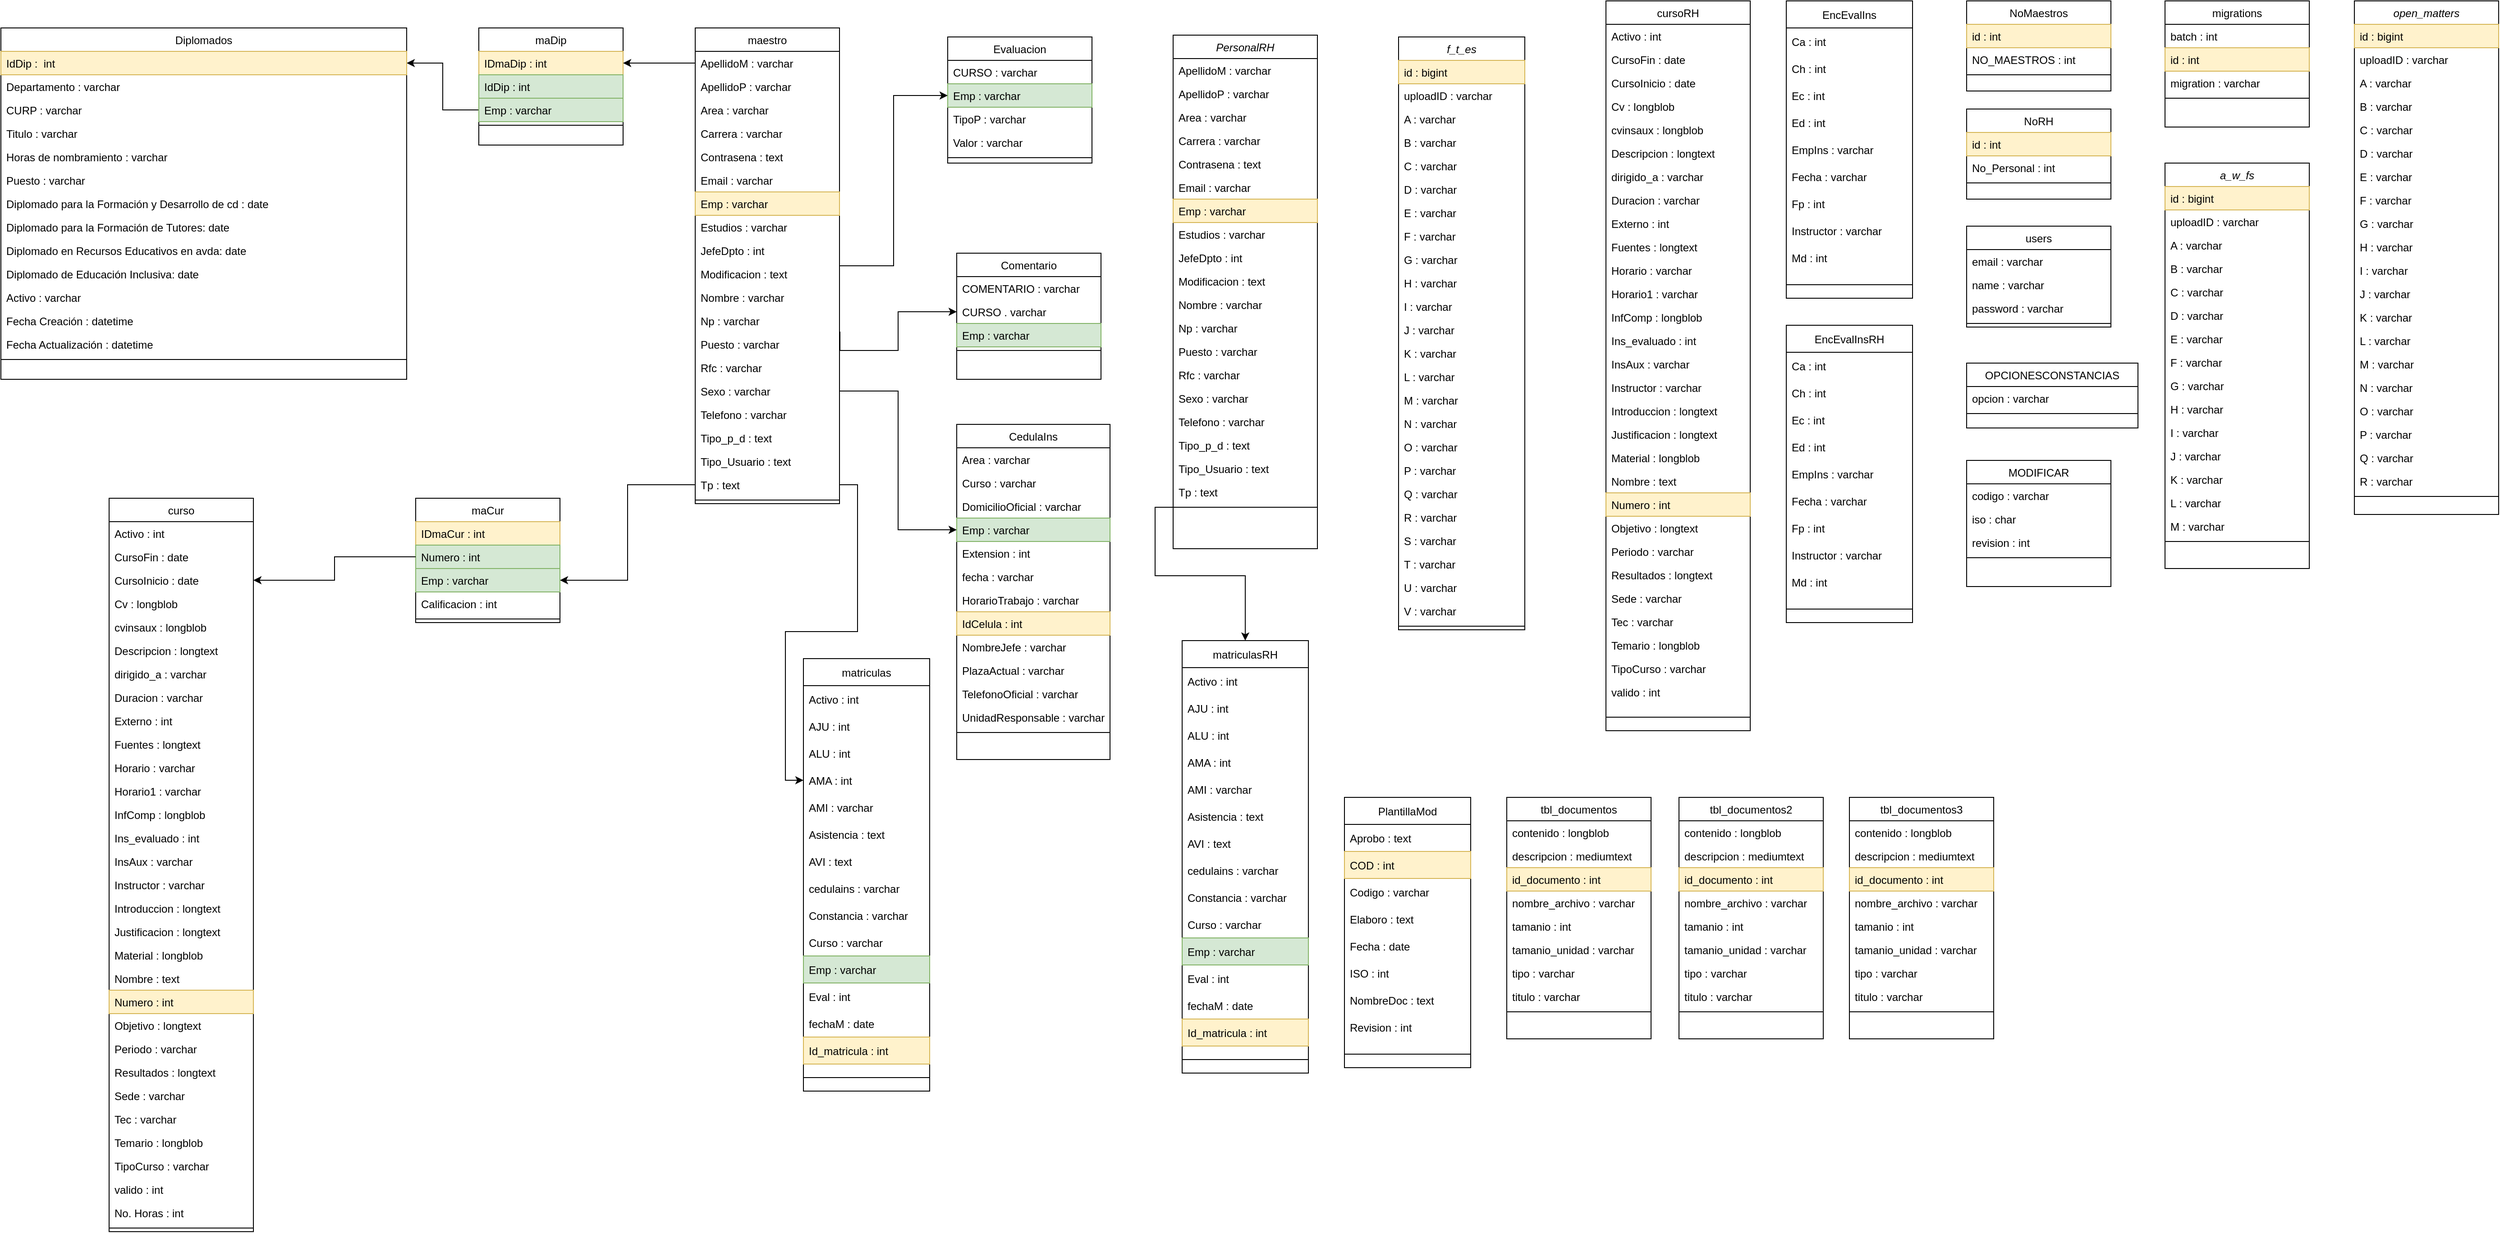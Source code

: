 <mxfile version="16.5.1" type="device"><diagram id="C5RBs43oDa-KdzZeNtuy" name="Page-1"><mxGraphModel dx="1935" dy="553" grid="1" gridSize="10" guides="1" tooltips="1" connect="1" arrows="1" fold="1" page="1" pageScale="1" pageWidth="827" pageHeight="1169" math="0" shadow="0"><root><mxCell id="WIyWlLk6GJQsqaUBKTNV-0"/><mxCell id="WIyWlLk6GJQsqaUBKTNV-1" parent="WIyWlLk6GJQsqaUBKTNV-0"/><mxCell id="zkfFHV4jXpPFQw0GAbJ--0" value="a_w_fs" style="swimlane;fontStyle=2;align=center;verticalAlign=top;childLayout=stackLayout;horizontal=1;startSize=26;horizontalStack=0;resizeParent=1;resizeLast=0;collapsible=1;marginBottom=0;rounded=0;shadow=0;strokeWidth=1;" parent="WIyWlLk6GJQsqaUBKTNV-1" vertex="1"><mxGeometry x="1900" y="250" width="160" height="450" as="geometry"><mxRectangle x="220" y="120" width="160" height="26" as="alternateBounds"/></mxGeometry></mxCell><mxCell id="zkfFHV4jXpPFQw0GAbJ--1" value="id : bigint" style="text;align=left;verticalAlign=top;spacingLeft=4;spacingRight=4;overflow=hidden;rotatable=0;points=[[0,0.5],[1,0.5]];portConstraint=eastwest;fillColor=#fff2cc;strokeColor=#d6b656;" parent="zkfFHV4jXpPFQw0GAbJ--0" vertex="1"><mxGeometry y="26" width="160" height="26" as="geometry"/></mxCell><mxCell id="zkfFHV4jXpPFQw0GAbJ--2" value="uploadID : varchar" style="text;align=left;verticalAlign=top;spacingLeft=4;spacingRight=4;overflow=hidden;rotatable=0;points=[[0,0.5],[1,0.5]];portConstraint=eastwest;rounded=0;shadow=0;html=0;" parent="zkfFHV4jXpPFQw0GAbJ--0" vertex="1"><mxGeometry y="52" width="160" height="26" as="geometry"/></mxCell><mxCell id="zkfFHV4jXpPFQw0GAbJ--3" value="A : varchar" style="text;align=left;verticalAlign=top;spacingLeft=4;spacingRight=4;overflow=hidden;rotatable=0;points=[[0,0.5],[1,0.5]];portConstraint=eastwest;rounded=0;shadow=0;html=0;" parent="zkfFHV4jXpPFQw0GAbJ--0" vertex="1"><mxGeometry y="78" width="160" height="26" as="geometry"/></mxCell><mxCell id="eGrv7R__xG9JpFelMs_R-0" value="B : varchar" style="text;align=left;verticalAlign=top;spacingLeft=4;spacingRight=4;overflow=hidden;rotatable=0;points=[[0,0.5],[1,0.5]];portConstraint=eastwest;rounded=0;shadow=0;html=0;" parent="zkfFHV4jXpPFQw0GAbJ--0" vertex="1"><mxGeometry y="104" width="160" height="26" as="geometry"/></mxCell><mxCell id="eGrv7R__xG9JpFelMs_R-1" value="C : varchar" style="text;align=left;verticalAlign=top;spacingLeft=4;spacingRight=4;overflow=hidden;rotatable=0;points=[[0,0.5],[1,0.5]];portConstraint=eastwest;rounded=0;shadow=0;html=0;" parent="zkfFHV4jXpPFQw0GAbJ--0" vertex="1"><mxGeometry y="130" width="160" height="26" as="geometry"/></mxCell><mxCell id="eGrv7R__xG9JpFelMs_R-2" value="D : varchar" style="text;align=left;verticalAlign=top;spacingLeft=4;spacingRight=4;overflow=hidden;rotatable=0;points=[[0,0.5],[1,0.5]];portConstraint=eastwest;rounded=0;shadow=0;html=0;" parent="zkfFHV4jXpPFQw0GAbJ--0" vertex="1"><mxGeometry y="156" width="160" height="26" as="geometry"/></mxCell><mxCell id="eGrv7R__xG9JpFelMs_R-3" value="E : varchar" style="text;align=left;verticalAlign=top;spacingLeft=4;spacingRight=4;overflow=hidden;rotatable=0;points=[[0,0.5],[1,0.5]];portConstraint=eastwest;rounded=0;shadow=0;html=0;" parent="zkfFHV4jXpPFQw0GAbJ--0" vertex="1"><mxGeometry y="182" width="160" height="26" as="geometry"/></mxCell><mxCell id="eGrv7R__xG9JpFelMs_R-4" value="F : varchar" style="text;align=left;verticalAlign=top;spacingLeft=4;spacingRight=4;overflow=hidden;rotatable=0;points=[[0,0.5],[1,0.5]];portConstraint=eastwest;rounded=0;shadow=0;html=0;" parent="zkfFHV4jXpPFQw0GAbJ--0" vertex="1"><mxGeometry y="208" width="160" height="26" as="geometry"/></mxCell><mxCell id="eGrv7R__xG9JpFelMs_R-5" value="G : varchar" style="text;align=left;verticalAlign=top;spacingLeft=4;spacingRight=4;overflow=hidden;rotatable=0;points=[[0,0.5],[1,0.5]];portConstraint=eastwest;rounded=0;shadow=0;html=0;" parent="zkfFHV4jXpPFQw0GAbJ--0" vertex="1"><mxGeometry y="234" width="160" height="26" as="geometry"/></mxCell><mxCell id="eGrv7R__xG9JpFelMs_R-6" value="H : varchar" style="text;align=left;verticalAlign=top;spacingLeft=4;spacingRight=4;overflow=hidden;rotatable=0;points=[[0,0.5],[1,0.5]];portConstraint=eastwest;rounded=0;shadow=0;html=0;" parent="zkfFHV4jXpPFQw0GAbJ--0" vertex="1"><mxGeometry y="260" width="160" height="26" as="geometry"/></mxCell><mxCell id="eGrv7R__xG9JpFelMs_R-7" value="I : varchar" style="text;align=left;verticalAlign=top;spacingLeft=4;spacingRight=4;overflow=hidden;rotatable=0;points=[[0,0.5],[1,0.5]];portConstraint=eastwest;rounded=0;shadow=0;html=0;" parent="zkfFHV4jXpPFQw0GAbJ--0" vertex="1"><mxGeometry y="286" width="160" height="26" as="geometry"/></mxCell><mxCell id="eGrv7R__xG9JpFelMs_R-8" value="J : varchar" style="text;align=left;verticalAlign=top;spacingLeft=4;spacingRight=4;overflow=hidden;rotatable=0;points=[[0,0.5],[1,0.5]];portConstraint=eastwest;rounded=0;shadow=0;html=0;" parent="zkfFHV4jXpPFQw0GAbJ--0" vertex="1"><mxGeometry y="312" width="160" height="26" as="geometry"/></mxCell><mxCell id="eGrv7R__xG9JpFelMs_R-9" value="K : varchar" style="text;align=left;verticalAlign=top;spacingLeft=4;spacingRight=4;overflow=hidden;rotatable=0;points=[[0,0.5],[1,0.5]];portConstraint=eastwest;rounded=0;shadow=0;html=0;" parent="zkfFHV4jXpPFQw0GAbJ--0" vertex="1"><mxGeometry y="338" width="160" height="26" as="geometry"/></mxCell><mxCell id="eGrv7R__xG9JpFelMs_R-10" value="L : varchar" style="text;align=left;verticalAlign=top;spacingLeft=4;spacingRight=4;overflow=hidden;rotatable=0;points=[[0,0.5],[1,0.5]];portConstraint=eastwest;rounded=0;shadow=0;html=0;" parent="zkfFHV4jXpPFQw0GAbJ--0" vertex="1"><mxGeometry y="364" width="160" height="26" as="geometry"/></mxCell><mxCell id="eGrv7R__xG9JpFelMs_R-11" value="M : varchar" style="text;align=left;verticalAlign=top;spacingLeft=4;spacingRight=4;overflow=hidden;rotatable=0;points=[[0,0.5],[1,0.5]];portConstraint=eastwest;rounded=0;shadow=0;html=0;" parent="zkfFHV4jXpPFQw0GAbJ--0" vertex="1"><mxGeometry y="390" width="160" height="26" as="geometry"/></mxCell><mxCell id="zkfFHV4jXpPFQw0GAbJ--4" value="" style="line;html=1;strokeWidth=1;align=left;verticalAlign=middle;spacingTop=-1;spacingLeft=3;spacingRight=3;rotatable=0;labelPosition=right;points=[];portConstraint=eastwest;" parent="zkfFHV4jXpPFQw0GAbJ--0" vertex="1"><mxGeometry y="416" width="160" height="8" as="geometry"/></mxCell><mxCell id="zkfFHV4jXpPFQw0GAbJ--13" value="CedulaIns" style="swimlane;fontStyle=0;align=center;verticalAlign=top;childLayout=stackLayout;horizontal=1;startSize=26;horizontalStack=0;resizeParent=1;resizeLast=0;collapsible=1;marginBottom=0;rounded=0;shadow=0;strokeWidth=1;" parent="WIyWlLk6GJQsqaUBKTNV-1" vertex="1"><mxGeometry x="560" y="540" width="170" height="372" as="geometry"><mxRectangle x="340" y="380" width="170" height="26" as="alternateBounds"/></mxGeometry></mxCell><mxCell id="eGrv7R__xG9JpFelMs_R-12" value="Area : varchar" style="text;align=left;verticalAlign=top;spacingLeft=4;spacingRight=4;overflow=hidden;rotatable=0;points=[[0,0.5],[1,0.5]];portConstraint=eastwest;" parent="zkfFHV4jXpPFQw0GAbJ--13" vertex="1"><mxGeometry y="26" width="170" height="26" as="geometry"/></mxCell><mxCell id="zkfFHV4jXpPFQw0GAbJ--14" value="Curso : varchar" style="text;align=left;verticalAlign=top;spacingLeft=4;spacingRight=4;overflow=hidden;rotatable=0;points=[[0,0.5],[1,0.5]];portConstraint=eastwest;" parent="zkfFHV4jXpPFQw0GAbJ--13" vertex="1"><mxGeometry y="52" width="170" height="26" as="geometry"/></mxCell><mxCell id="eGrv7R__xG9JpFelMs_R-13" value="DomicilioOficial : varchar" style="text;align=left;verticalAlign=top;spacingLeft=4;spacingRight=4;overflow=hidden;rotatable=0;points=[[0,0.5],[1,0.5]];portConstraint=eastwest;" parent="zkfFHV4jXpPFQw0GAbJ--13" vertex="1"><mxGeometry y="78" width="170" height="26" as="geometry"/></mxCell><mxCell id="eGrv7R__xG9JpFelMs_R-14" value="Emp : varchar" style="text;align=left;verticalAlign=top;spacingLeft=4;spacingRight=4;overflow=hidden;rotatable=0;points=[[0,0.5],[1,0.5]];portConstraint=eastwest;fillColor=#d5e8d4;strokeColor=#82b366;" parent="zkfFHV4jXpPFQw0GAbJ--13" vertex="1"><mxGeometry y="104" width="170" height="26" as="geometry"/></mxCell><mxCell id="eGrv7R__xG9JpFelMs_R-17" value="Extension : int" style="text;align=left;verticalAlign=top;spacingLeft=4;spacingRight=4;overflow=hidden;rotatable=0;points=[[0,0.5],[1,0.5]];portConstraint=eastwest;" parent="zkfFHV4jXpPFQw0GAbJ--13" vertex="1"><mxGeometry y="130" width="170" height="26" as="geometry"/></mxCell><mxCell id="eGrv7R__xG9JpFelMs_R-16" value="fecha : varchar" style="text;align=left;verticalAlign=top;spacingLeft=4;spacingRight=4;overflow=hidden;rotatable=0;points=[[0,0.5],[1,0.5]];portConstraint=eastwest;" parent="zkfFHV4jXpPFQw0GAbJ--13" vertex="1"><mxGeometry y="156" width="170" height="26" as="geometry"/></mxCell><mxCell id="eGrv7R__xG9JpFelMs_R-15" value="HorarioTrabajo : varchar" style="text;align=left;verticalAlign=top;spacingLeft=4;spacingRight=4;overflow=hidden;rotatable=0;points=[[0,0.5],[1,0.5]];portConstraint=eastwest;" parent="zkfFHV4jXpPFQw0GAbJ--13" vertex="1"><mxGeometry y="182" width="170" height="26" as="geometry"/></mxCell><mxCell id="eGrv7R__xG9JpFelMs_R-20" value="IdCelula : int" style="text;align=left;verticalAlign=top;spacingLeft=4;spacingRight=4;overflow=hidden;rotatable=0;points=[[0,0.5],[1,0.5]];portConstraint=eastwest;fillColor=#fff2cc;strokeColor=#d6b656;" parent="zkfFHV4jXpPFQw0GAbJ--13" vertex="1"><mxGeometry y="208" width="170" height="26" as="geometry"/></mxCell><mxCell id="eGrv7R__xG9JpFelMs_R-19" value="NombreJefe : varchar" style="text;align=left;verticalAlign=top;spacingLeft=4;spacingRight=4;overflow=hidden;rotatable=0;points=[[0,0.5],[1,0.5]];portConstraint=eastwest;" parent="zkfFHV4jXpPFQw0GAbJ--13" vertex="1"><mxGeometry y="234" width="170" height="26" as="geometry"/></mxCell><mxCell id="eGrv7R__xG9JpFelMs_R-18" value="PlazaActual : varchar" style="text;align=left;verticalAlign=top;spacingLeft=4;spacingRight=4;overflow=hidden;rotatable=0;points=[[0,0.5],[1,0.5]];portConstraint=eastwest;" parent="zkfFHV4jXpPFQw0GAbJ--13" vertex="1"><mxGeometry y="260" width="170" height="26" as="geometry"/></mxCell><mxCell id="eGrv7R__xG9JpFelMs_R-22" value="TelefonoOficial : varchar" style="text;align=left;verticalAlign=top;spacingLeft=4;spacingRight=4;overflow=hidden;rotatable=0;points=[[0,0.5],[1,0.5]];portConstraint=eastwest;" parent="zkfFHV4jXpPFQw0GAbJ--13" vertex="1"><mxGeometry y="286" width="170" height="26" as="geometry"/></mxCell><mxCell id="eGrv7R__xG9JpFelMs_R-23" value="UnidadResponsable : varchar" style="text;align=left;verticalAlign=top;spacingLeft=4;spacingRight=4;overflow=hidden;rotatable=0;points=[[0,0.5],[1,0.5]];portConstraint=eastwest;" parent="zkfFHV4jXpPFQw0GAbJ--13" vertex="1"><mxGeometry y="312" width="170" height="26" as="geometry"/></mxCell><mxCell id="zkfFHV4jXpPFQw0GAbJ--15" value="" style="line;html=1;strokeWidth=1;align=left;verticalAlign=middle;spacingTop=-1;spacingLeft=3;spacingRight=3;rotatable=0;labelPosition=right;points=[];portConstraint=eastwest;" parent="zkfFHV4jXpPFQw0GAbJ--13" vertex="1"><mxGeometry y="338" width="170" height="8" as="geometry"/></mxCell><mxCell id="zkfFHV4jXpPFQw0GAbJ--17" value="Comentario" style="swimlane;fontStyle=0;align=center;verticalAlign=top;childLayout=stackLayout;horizontal=1;startSize=26;horizontalStack=0;resizeParent=1;resizeLast=0;collapsible=1;marginBottom=0;rounded=0;shadow=0;strokeWidth=1;" parent="WIyWlLk6GJQsqaUBKTNV-1" vertex="1"><mxGeometry x="560" y="350" width="160" height="140" as="geometry"><mxRectangle x="550" y="140" width="160" height="26" as="alternateBounds"/></mxGeometry></mxCell><mxCell id="zkfFHV4jXpPFQw0GAbJ--18" value="COMENTARIO : varchar" style="text;align=left;verticalAlign=top;spacingLeft=4;spacingRight=4;overflow=hidden;rotatable=0;points=[[0,0.5],[1,0.5]];portConstraint=eastwest;" parent="zkfFHV4jXpPFQw0GAbJ--17" vertex="1"><mxGeometry y="26" width="160" height="26" as="geometry"/></mxCell><mxCell id="zkfFHV4jXpPFQw0GAbJ--19" value="CURSO . varchar" style="text;align=left;verticalAlign=top;spacingLeft=4;spacingRight=4;overflow=hidden;rotatable=0;points=[[0,0.5],[1,0.5]];portConstraint=eastwest;rounded=0;shadow=0;html=0;" parent="zkfFHV4jXpPFQw0GAbJ--17" vertex="1"><mxGeometry y="52" width="160" height="26" as="geometry"/></mxCell><mxCell id="zkfFHV4jXpPFQw0GAbJ--20" value="Emp : varchar" style="text;align=left;verticalAlign=top;spacingLeft=4;spacingRight=4;overflow=hidden;rotatable=0;points=[[0,0.5],[1,0.5]];portConstraint=eastwest;rounded=0;shadow=0;html=0;labelBorderColor=none;labelBackgroundColor=none;fillColor=#d5e8d4;strokeColor=#82b366;" parent="zkfFHV4jXpPFQw0GAbJ--17" vertex="1"><mxGeometry y="78" width="160" height="26" as="geometry"/></mxCell><mxCell id="zkfFHV4jXpPFQw0GAbJ--23" value="" style="line;html=1;strokeWidth=1;align=left;verticalAlign=middle;spacingTop=-1;spacingLeft=3;spacingRight=3;rotatable=0;labelPosition=right;points=[];portConstraint=eastwest;" parent="zkfFHV4jXpPFQw0GAbJ--17" vertex="1"><mxGeometry y="104" width="160" height="8" as="geometry"/></mxCell><mxCell id="eGrv7R__xG9JpFelMs_R-52" value="cursoRH" style="swimlane;fontStyle=0;align=center;verticalAlign=top;childLayout=stackLayout;horizontal=1;startSize=26;horizontalStack=0;resizeParent=1;resizeLast=0;collapsible=1;marginBottom=0;rounded=0;shadow=0;strokeWidth=1;" parent="WIyWlLk6GJQsqaUBKTNV-1" vertex="1"><mxGeometry x="1280" y="70" width="160" height="810" as="geometry"><mxRectangle x="130" y="380" width="160" height="26" as="alternateBounds"/></mxGeometry></mxCell><mxCell id="eGrv7R__xG9JpFelMs_R-53" value="Activo : int" style="text;align=left;verticalAlign=top;spacingLeft=4;spacingRight=4;overflow=hidden;rotatable=0;points=[[0,0.5],[1,0.5]];portConstraint=eastwest;" parent="eGrv7R__xG9JpFelMs_R-52" vertex="1"><mxGeometry y="26" width="160" height="26" as="geometry"/></mxCell><mxCell id="eGrv7R__xG9JpFelMs_R-54" value="CursoFin : date" style="text;align=left;verticalAlign=top;spacingLeft=4;spacingRight=4;overflow=hidden;rotatable=0;points=[[0,0.5],[1,0.5]];portConstraint=eastwest;rounded=0;shadow=0;html=0;" parent="eGrv7R__xG9JpFelMs_R-52" vertex="1"><mxGeometry y="52" width="160" height="26" as="geometry"/></mxCell><mxCell id="eGrv7R__xG9JpFelMs_R-55" value="CursoInicio : date" style="text;align=left;verticalAlign=top;spacingLeft=4;spacingRight=4;overflow=hidden;rotatable=0;points=[[0,0.5],[1,0.5]];portConstraint=eastwest;rounded=0;shadow=0;html=0;" parent="eGrv7R__xG9JpFelMs_R-52" vertex="1"><mxGeometry y="78" width="160" height="26" as="geometry"/></mxCell><mxCell id="eGrv7R__xG9JpFelMs_R-56" value="Cv : longblob" style="text;align=left;verticalAlign=top;spacingLeft=4;spacingRight=4;overflow=hidden;rotatable=0;points=[[0,0.5],[1,0.5]];portConstraint=eastwest;rounded=0;shadow=0;html=0;" parent="eGrv7R__xG9JpFelMs_R-52" vertex="1"><mxGeometry y="104" width="160" height="26" as="geometry"/></mxCell><mxCell id="eGrv7R__xG9JpFelMs_R-57" value="cvinsaux : longblob" style="text;align=left;verticalAlign=top;spacingLeft=4;spacingRight=4;overflow=hidden;rotatable=0;points=[[0,0.5],[1,0.5]];portConstraint=eastwest;rounded=0;shadow=0;html=0;" parent="eGrv7R__xG9JpFelMs_R-52" vertex="1"><mxGeometry y="130" width="160" height="26" as="geometry"/></mxCell><mxCell id="eGrv7R__xG9JpFelMs_R-58" value="Descripcion : longtext" style="text;align=left;verticalAlign=top;spacingLeft=4;spacingRight=4;overflow=hidden;rotatable=0;points=[[0,0.5],[1,0.5]];portConstraint=eastwest;rounded=0;shadow=0;html=0;" parent="eGrv7R__xG9JpFelMs_R-52" vertex="1"><mxGeometry y="156" width="160" height="26" as="geometry"/></mxCell><mxCell id="eGrv7R__xG9JpFelMs_R-59" value="dirigido_a : varchar" style="text;align=left;verticalAlign=top;spacingLeft=4;spacingRight=4;overflow=hidden;rotatable=0;points=[[0,0.5],[1,0.5]];portConstraint=eastwest;rounded=0;shadow=0;html=0;" parent="eGrv7R__xG9JpFelMs_R-52" vertex="1"><mxGeometry y="182" width="160" height="26" as="geometry"/></mxCell><mxCell id="eGrv7R__xG9JpFelMs_R-60" value="Duracion : varchar" style="text;align=left;verticalAlign=top;spacingLeft=4;spacingRight=4;overflow=hidden;rotatable=0;points=[[0,0.5],[1,0.5]];portConstraint=eastwest;rounded=0;shadow=0;html=0;" parent="eGrv7R__xG9JpFelMs_R-52" vertex="1"><mxGeometry y="208" width="160" height="26" as="geometry"/></mxCell><mxCell id="eGrv7R__xG9JpFelMs_R-61" value="Externo : int" style="text;align=left;verticalAlign=top;spacingLeft=4;spacingRight=4;overflow=hidden;rotatable=0;points=[[0,0.5],[1,0.5]];portConstraint=eastwest;rounded=0;shadow=0;html=0;" parent="eGrv7R__xG9JpFelMs_R-52" vertex="1"><mxGeometry y="234" width="160" height="26" as="geometry"/></mxCell><mxCell id="eGrv7R__xG9JpFelMs_R-62" value="Fuentes : longtext" style="text;align=left;verticalAlign=top;spacingLeft=4;spacingRight=4;overflow=hidden;rotatable=0;points=[[0,0.5],[1,0.5]];portConstraint=eastwest;rounded=0;shadow=0;html=0;" parent="eGrv7R__xG9JpFelMs_R-52" vertex="1"><mxGeometry y="260" width="160" height="26" as="geometry"/></mxCell><mxCell id="eGrv7R__xG9JpFelMs_R-63" value="Horario : varchar" style="text;align=left;verticalAlign=top;spacingLeft=4;spacingRight=4;overflow=hidden;rotatable=0;points=[[0,0.5],[1,0.5]];portConstraint=eastwest;rounded=0;shadow=0;html=0;" parent="eGrv7R__xG9JpFelMs_R-52" vertex="1"><mxGeometry y="286" width="160" height="26" as="geometry"/></mxCell><mxCell id="eGrv7R__xG9JpFelMs_R-64" value="Horario1 : varchar" style="text;align=left;verticalAlign=top;spacingLeft=4;spacingRight=4;overflow=hidden;rotatable=0;points=[[0,0.5],[1,0.5]];portConstraint=eastwest;rounded=0;shadow=0;html=0;" parent="eGrv7R__xG9JpFelMs_R-52" vertex="1"><mxGeometry y="312" width="160" height="26" as="geometry"/></mxCell><mxCell id="eGrv7R__xG9JpFelMs_R-65" value="InfComp : longblob" style="text;align=left;verticalAlign=top;spacingLeft=4;spacingRight=4;overflow=hidden;rotatable=0;points=[[0,0.5],[1,0.5]];portConstraint=eastwest;rounded=0;shadow=0;html=0;" parent="eGrv7R__xG9JpFelMs_R-52" vertex="1"><mxGeometry y="338" width="160" height="26" as="geometry"/></mxCell><mxCell id="eGrv7R__xG9JpFelMs_R-66" value="Ins_evaluado : int" style="text;align=left;verticalAlign=top;spacingLeft=4;spacingRight=4;overflow=hidden;rotatable=0;points=[[0,0.5],[1,0.5]];portConstraint=eastwest;rounded=0;shadow=0;html=0;" parent="eGrv7R__xG9JpFelMs_R-52" vertex="1"><mxGeometry y="364" width="160" height="26" as="geometry"/></mxCell><mxCell id="eGrv7R__xG9JpFelMs_R-67" value="InsAux : varchar" style="text;align=left;verticalAlign=top;spacingLeft=4;spacingRight=4;overflow=hidden;rotatable=0;points=[[0,0.5],[1,0.5]];portConstraint=eastwest;rounded=0;shadow=0;html=0;" parent="eGrv7R__xG9JpFelMs_R-52" vertex="1"><mxGeometry y="390" width="160" height="26" as="geometry"/></mxCell><mxCell id="eGrv7R__xG9JpFelMs_R-68" value="Instructor : varchar" style="text;align=left;verticalAlign=top;spacingLeft=4;spacingRight=4;overflow=hidden;rotatable=0;points=[[0,0.5],[1,0.5]];portConstraint=eastwest;rounded=0;shadow=0;html=0;" parent="eGrv7R__xG9JpFelMs_R-52" vertex="1"><mxGeometry y="416" width="160" height="26" as="geometry"/></mxCell><mxCell id="eGrv7R__xG9JpFelMs_R-69" value="Introduccion : longtext" style="text;align=left;verticalAlign=top;spacingLeft=4;spacingRight=4;overflow=hidden;rotatable=0;points=[[0,0.5],[1,0.5]];portConstraint=eastwest;rounded=0;shadow=0;html=0;" parent="eGrv7R__xG9JpFelMs_R-52" vertex="1"><mxGeometry y="442" width="160" height="26" as="geometry"/></mxCell><mxCell id="eGrv7R__xG9JpFelMs_R-70" value="Justificacion : longtext" style="text;align=left;verticalAlign=top;spacingLeft=4;spacingRight=4;overflow=hidden;rotatable=0;points=[[0,0.5],[1,0.5]];portConstraint=eastwest;rounded=0;shadow=0;html=0;" parent="eGrv7R__xG9JpFelMs_R-52" vertex="1"><mxGeometry y="468" width="160" height="26" as="geometry"/></mxCell><mxCell id="eGrv7R__xG9JpFelMs_R-71" value="Material : longblob" style="text;align=left;verticalAlign=top;spacingLeft=4;spacingRight=4;overflow=hidden;rotatable=0;points=[[0,0.5],[1,0.5]];portConstraint=eastwest;rounded=0;shadow=0;html=0;" parent="eGrv7R__xG9JpFelMs_R-52" vertex="1"><mxGeometry y="494" width="160" height="26" as="geometry"/></mxCell><mxCell id="eGrv7R__xG9JpFelMs_R-72" value="Nombre : text" style="text;align=left;verticalAlign=top;spacingLeft=4;spacingRight=4;overflow=hidden;rotatable=0;points=[[0,0.5],[1,0.5]];portConstraint=eastwest;rounded=0;shadow=0;html=0;" parent="eGrv7R__xG9JpFelMs_R-52" vertex="1"><mxGeometry y="520" width="160" height="26" as="geometry"/></mxCell><mxCell id="eGrv7R__xG9JpFelMs_R-73" value="Numero : int" style="text;align=left;verticalAlign=top;spacingLeft=4;spacingRight=4;overflow=hidden;rotatable=0;points=[[0,0.5],[1,0.5]];portConstraint=eastwest;rounded=0;shadow=0;html=0;fillColor=#fff2cc;strokeColor=#d6b656;" parent="eGrv7R__xG9JpFelMs_R-52" vertex="1"><mxGeometry y="546" width="160" height="26" as="geometry"/></mxCell><mxCell id="eGrv7R__xG9JpFelMs_R-74" value="Objetivo : longtext" style="text;align=left;verticalAlign=top;spacingLeft=4;spacingRight=4;overflow=hidden;rotatable=0;points=[[0,0.5],[1,0.5]];portConstraint=eastwest;rounded=0;shadow=0;html=0;" parent="eGrv7R__xG9JpFelMs_R-52" vertex="1"><mxGeometry y="572" width="160" height="26" as="geometry"/></mxCell><mxCell id="eGrv7R__xG9JpFelMs_R-75" value="Periodo : varchar" style="text;align=left;verticalAlign=top;spacingLeft=4;spacingRight=4;overflow=hidden;rotatable=0;points=[[0,0.5],[1,0.5]];portConstraint=eastwest;rounded=0;shadow=0;html=0;" parent="eGrv7R__xG9JpFelMs_R-52" vertex="1"><mxGeometry y="598" width="160" height="26" as="geometry"/></mxCell><mxCell id="eGrv7R__xG9JpFelMs_R-76" value="Resultados : longtext" style="text;align=left;verticalAlign=top;spacingLeft=4;spacingRight=4;overflow=hidden;rotatable=0;points=[[0,0.5],[1,0.5]];portConstraint=eastwest;rounded=0;shadow=0;html=0;" parent="eGrv7R__xG9JpFelMs_R-52" vertex="1"><mxGeometry y="624" width="160" height="26" as="geometry"/></mxCell><mxCell id="eGrv7R__xG9JpFelMs_R-77" value="Sede : varchar" style="text;align=left;verticalAlign=top;spacingLeft=4;spacingRight=4;overflow=hidden;rotatable=0;points=[[0,0.5],[1,0.5]];portConstraint=eastwest;rounded=0;shadow=0;html=0;" parent="eGrv7R__xG9JpFelMs_R-52" vertex="1"><mxGeometry y="650" width="160" height="26" as="geometry"/></mxCell><mxCell id="eGrv7R__xG9JpFelMs_R-78" value="Tec : varchar" style="text;align=left;verticalAlign=top;spacingLeft=4;spacingRight=4;overflow=hidden;rotatable=0;points=[[0,0.5],[1,0.5]];portConstraint=eastwest;rounded=0;shadow=0;html=0;" parent="eGrv7R__xG9JpFelMs_R-52" vertex="1"><mxGeometry y="676" width="160" height="26" as="geometry"/></mxCell><mxCell id="eGrv7R__xG9JpFelMs_R-79" value="Temario : longblob" style="text;align=left;verticalAlign=top;spacingLeft=4;spacingRight=4;overflow=hidden;rotatable=0;points=[[0,0.5],[1,0.5]];portConstraint=eastwest;rounded=0;shadow=0;html=0;" parent="eGrv7R__xG9JpFelMs_R-52" vertex="1"><mxGeometry y="702" width="160" height="26" as="geometry"/></mxCell><mxCell id="eGrv7R__xG9JpFelMs_R-80" value="TipoCurso : varchar" style="text;align=left;verticalAlign=top;spacingLeft=4;spacingRight=4;overflow=hidden;rotatable=0;points=[[0,0.5],[1,0.5]];portConstraint=eastwest;rounded=0;shadow=0;html=0;" parent="eGrv7R__xG9JpFelMs_R-52" vertex="1"><mxGeometry y="728" width="160" height="26" as="geometry"/></mxCell><mxCell id="eGrv7R__xG9JpFelMs_R-81" value="valido : int" style="text;align=left;verticalAlign=top;spacingLeft=4;spacingRight=4;overflow=hidden;rotatable=0;points=[[0,0.5],[1,0.5]];portConstraint=eastwest;rounded=0;shadow=0;html=0;" parent="eGrv7R__xG9JpFelMs_R-52" vertex="1"><mxGeometry y="754" width="160" height="26" as="geometry"/></mxCell><mxCell id="eGrv7R__xG9JpFelMs_R-82" value="" style="line;html=1;strokeWidth=1;align=left;verticalAlign=middle;spacingTop=-1;spacingLeft=3;spacingRight=3;rotatable=0;labelPosition=right;points=[];portConstraint=eastwest;" parent="eGrv7R__xG9JpFelMs_R-52" vertex="1"><mxGeometry y="780" width="160" height="30" as="geometry"/></mxCell><mxCell id="eGrv7R__xG9JpFelMs_R-83" value="EncEvalIns" style="swimlane;fontStyle=0;childLayout=stackLayout;horizontal=1;startSize=30;horizontalStack=0;resizeParent=1;resizeParentMax=0;resizeLast=0;collapsible=1;marginBottom=0;labelBackgroundColor=none;labelBorderColor=none;" parent="WIyWlLk6GJQsqaUBKTNV-1" vertex="1"><mxGeometry x="1480" y="70" width="140" height="330" as="geometry"/></mxCell><mxCell id="eGrv7R__xG9JpFelMs_R-84" value="Ca : int" style="text;strokeColor=none;fillColor=none;align=left;verticalAlign=middle;spacingLeft=4;spacingRight=4;overflow=hidden;points=[[0,0.5],[1,0.5]];portConstraint=eastwest;rotatable=0;labelBackgroundColor=none;labelBorderColor=none;" parent="eGrv7R__xG9JpFelMs_R-83" vertex="1"><mxGeometry y="30" width="140" height="30" as="geometry"/></mxCell><mxCell id="eGrv7R__xG9JpFelMs_R-85" value="Ch : int" style="text;strokeColor=none;fillColor=none;align=left;verticalAlign=middle;spacingLeft=4;spacingRight=4;overflow=hidden;points=[[0,0.5],[1,0.5]];portConstraint=eastwest;rotatable=0;labelBackgroundColor=none;labelBorderColor=none;" parent="eGrv7R__xG9JpFelMs_R-83" vertex="1"><mxGeometry y="60" width="140" height="30" as="geometry"/></mxCell><mxCell id="eGrv7R__xG9JpFelMs_R-86" value="Ec : int" style="text;strokeColor=none;fillColor=none;align=left;verticalAlign=middle;spacingLeft=4;spacingRight=4;overflow=hidden;points=[[0,0.5],[1,0.5]];portConstraint=eastwest;rotatable=0;labelBackgroundColor=none;labelBorderColor=none;" parent="eGrv7R__xG9JpFelMs_R-83" vertex="1"><mxGeometry y="90" width="140" height="30" as="geometry"/></mxCell><mxCell id="eGrv7R__xG9JpFelMs_R-87" value="Ed : int" style="text;strokeColor=none;fillColor=none;align=left;verticalAlign=middle;spacingLeft=4;spacingRight=4;overflow=hidden;points=[[0,0.5],[1,0.5]];portConstraint=eastwest;rotatable=0;labelBackgroundColor=none;labelBorderColor=none;" parent="eGrv7R__xG9JpFelMs_R-83" vertex="1"><mxGeometry y="120" width="140" height="30" as="geometry"/></mxCell><mxCell id="eGrv7R__xG9JpFelMs_R-89" value="EmpIns : varchar" style="text;strokeColor=none;fillColor=none;align=left;verticalAlign=middle;spacingLeft=4;spacingRight=4;overflow=hidden;points=[[0,0.5],[1,0.5]];portConstraint=eastwest;rotatable=0;labelBackgroundColor=none;labelBorderColor=none;" parent="eGrv7R__xG9JpFelMs_R-83" vertex="1"><mxGeometry y="150" width="140" height="30" as="geometry"/></mxCell><mxCell id="eGrv7R__xG9JpFelMs_R-88" value="Fecha : varchar" style="text;strokeColor=none;fillColor=none;align=left;verticalAlign=middle;spacingLeft=4;spacingRight=4;overflow=hidden;points=[[0,0.5],[1,0.5]];portConstraint=eastwest;rotatable=0;labelBackgroundColor=none;labelBorderColor=none;" parent="eGrv7R__xG9JpFelMs_R-83" vertex="1"><mxGeometry y="180" width="140" height="30" as="geometry"/></mxCell><mxCell id="eGrv7R__xG9JpFelMs_R-92" value="Fp : int" style="text;strokeColor=none;fillColor=none;align=left;verticalAlign=middle;spacingLeft=4;spacingRight=4;overflow=hidden;points=[[0,0.5],[1,0.5]];portConstraint=eastwest;rotatable=0;labelBackgroundColor=none;labelBorderColor=none;" parent="eGrv7R__xG9JpFelMs_R-83" vertex="1"><mxGeometry y="210" width="140" height="30" as="geometry"/></mxCell><mxCell id="eGrv7R__xG9JpFelMs_R-90" value="Instructor : varchar" style="text;strokeColor=none;fillColor=none;align=left;verticalAlign=middle;spacingLeft=4;spacingRight=4;overflow=hidden;points=[[0,0.5],[1,0.5]];portConstraint=eastwest;rotatable=0;labelBackgroundColor=none;labelBorderColor=none;" parent="eGrv7R__xG9JpFelMs_R-83" vertex="1"><mxGeometry y="240" width="140" height="30" as="geometry"/></mxCell><mxCell id="eGrv7R__xG9JpFelMs_R-91" value="Md : int" style="text;strokeColor=none;fillColor=none;align=left;verticalAlign=middle;spacingLeft=4;spacingRight=4;overflow=hidden;points=[[0,0.5],[1,0.5]];portConstraint=eastwest;rotatable=0;labelBackgroundColor=none;labelBorderColor=none;" parent="eGrv7R__xG9JpFelMs_R-83" vertex="1"><mxGeometry y="270" width="140" height="30" as="geometry"/></mxCell><mxCell id="eGrv7R__xG9JpFelMs_R-208" value="" style="line;html=1;strokeWidth=1;align=left;verticalAlign=middle;spacingTop=-1;spacingLeft=3;spacingRight=3;rotatable=0;labelPosition=right;points=[];portConstraint=eastwest;" parent="eGrv7R__xG9JpFelMs_R-83" vertex="1"><mxGeometry y="300" width="140" height="30" as="geometry"/></mxCell><mxCell id="eGrv7R__xG9JpFelMs_R-93" value="EncEvalInsRH" style="swimlane;fontStyle=0;childLayout=stackLayout;horizontal=1;startSize=30;horizontalStack=0;resizeParent=1;resizeParentMax=0;resizeLast=0;collapsible=1;marginBottom=0;labelBackgroundColor=none;labelBorderColor=none;" parent="WIyWlLk6GJQsqaUBKTNV-1" vertex="1"><mxGeometry x="1480" y="430" width="140" height="330" as="geometry"/></mxCell><mxCell id="eGrv7R__xG9JpFelMs_R-94" value="Ca : int" style="text;strokeColor=none;fillColor=none;align=left;verticalAlign=middle;spacingLeft=4;spacingRight=4;overflow=hidden;points=[[0,0.5],[1,0.5]];portConstraint=eastwest;rotatable=0;labelBackgroundColor=none;labelBorderColor=none;" parent="eGrv7R__xG9JpFelMs_R-93" vertex="1"><mxGeometry y="30" width="140" height="30" as="geometry"/></mxCell><mxCell id="eGrv7R__xG9JpFelMs_R-95" value="Ch : int" style="text;strokeColor=none;fillColor=none;align=left;verticalAlign=middle;spacingLeft=4;spacingRight=4;overflow=hidden;points=[[0,0.5],[1,0.5]];portConstraint=eastwest;rotatable=0;labelBackgroundColor=none;labelBorderColor=none;" parent="eGrv7R__xG9JpFelMs_R-93" vertex="1"><mxGeometry y="60" width="140" height="30" as="geometry"/></mxCell><mxCell id="eGrv7R__xG9JpFelMs_R-96" value="Ec : int" style="text;strokeColor=none;fillColor=none;align=left;verticalAlign=middle;spacingLeft=4;spacingRight=4;overflow=hidden;points=[[0,0.5],[1,0.5]];portConstraint=eastwest;rotatable=0;labelBackgroundColor=none;labelBorderColor=none;" parent="eGrv7R__xG9JpFelMs_R-93" vertex="1"><mxGeometry y="90" width="140" height="30" as="geometry"/></mxCell><mxCell id="eGrv7R__xG9JpFelMs_R-97" value="Ed : int" style="text;strokeColor=none;fillColor=none;align=left;verticalAlign=middle;spacingLeft=4;spacingRight=4;overflow=hidden;points=[[0,0.5],[1,0.5]];portConstraint=eastwest;rotatable=0;labelBackgroundColor=none;labelBorderColor=none;" parent="eGrv7R__xG9JpFelMs_R-93" vertex="1"><mxGeometry y="120" width="140" height="30" as="geometry"/></mxCell><mxCell id="eGrv7R__xG9JpFelMs_R-98" value="EmpIns : varchar" style="text;strokeColor=none;fillColor=none;align=left;verticalAlign=middle;spacingLeft=4;spacingRight=4;overflow=hidden;points=[[0,0.5],[1,0.5]];portConstraint=eastwest;rotatable=0;labelBackgroundColor=none;labelBorderColor=none;" parent="eGrv7R__xG9JpFelMs_R-93" vertex="1"><mxGeometry y="150" width="140" height="30" as="geometry"/></mxCell><mxCell id="eGrv7R__xG9JpFelMs_R-99" value="Fecha : varchar" style="text;strokeColor=none;fillColor=none;align=left;verticalAlign=middle;spacingLeft=4;spacingRight=4;overflow=hidden;points=[[0,0.5],[1,0.5]];portConstraint=eastwest;rotatable=0;labelBackgroundColor=none;labelBorderColor=none;" parent="eGrv7R__xG9JpFelMs_R-93" vertex="1"><mxGeometry y="180" width="140" height="30" as="geometry"/></mxCell><mxCell id="eGrv7R__xG9JpFelMs_R-100" value="Fp : int" style="text;strokeColor=none;fillColor=none;align=left;verticalAlign=middle;spacingLeft=4;spacingRight=4;overflow=hidden;points=[[0,0.5],[1,0.5]];portConstraint=eastwest;rotatable=0;labelBackgroundColor=none;labelBorderColor=none;" parent="eGrv7R__xG9JpFelMs_R-93" vertex="1"><mxGeometry y="210" width="140" height="30" as="geometry"/></mxCell><mxCell id="eGrv7R__xG9JpFelMs_R-101" value="Instructor : varchar" style="text;strokeColor=none;fillColor=none;align=left;verticalAlign=middle;spacingLeft=4;spacingRight=4;overflow=hidden;points=[[0,0.5],[1,0.5]];portConstraint=eastwest;rotatable=0;labelBackgroundColor=none;labelBorderColor=none;" parent="eGrv7R__xG9JpFelMs_R-93" vertex="1"><mxGeometry y="240" width="140" height="30" as="geometry"/></mxCell><mxCell id="eGrv7R__xG9JpFelMs_R-102" value="Md : int" style="text;strokeColor=none;fillColor=none;align=left;verticalAlign=middle;spacingLeft=4;spacingRight=4;overflow=hidden;points=[[0,0.5],[1,0.5]];portConstraint=eastwest;rotatable=0;labelBackgroundColor=none;labelBorderColor=none;" parent="eGrv7R__xG9JpFelMs_R-93" vertex="1"><mxGeometry y="270" width="140" height="30" as="geometry"/></mxCell><mxCell id="eGrv7R__xG9JpFelMs_R-209" value="" style="line;html=1;strokeWidth=1;align=left;verticalAlign=middle;spacingTop=-1;spacingLeft=3;spacingRight=3;rotatable=0;labelPosition=right;points=[];portConstraint=eastwest;" parent="eGrv7R__xG9JpFelMs_R-93" vertex="1"><mxGeometry y="300" width="140" height="30" as="geometry"/></mxCell><mxCell id="eGrv7R__xG9JpFelMs_R-103" value="matriculas" style="swimlane;fontStyle=0;childLayout=stackLayout;horizontal=1;startSize=30;horizontalStack=0;resizeParent=1;resizeParentMax=0;resizeLast=0;collapsible=1;marginBottom=0;labelBackgroundColor=none;labelBorderColor=none;" parent="WIyWlLk6GJQsqaUBKTNV-1" vertex="1"><mxGeometry x="390" y="800" width="140" height="480" as="geometry"/></mxCell><mxCell id="eGrv7R__xG9JpFelMs_R-104" value="Activo : int" style="text;strokeColor=none;fillColor=none;align=left;verticalAlign=middle;spacingLeft=4;spacingRight=4;overflow=hidden;points=[[0,0.5],[1,0.5]];portConstraint=eastwest;rotatable=0;labelBackgroundColor=none;labelBorderColor=none;" parent="eGrv7R__xG9JpFelMs_R-103" vertex="1"><mxGeometry y="30" width="140" height="30" as="geometry"/></mxCell><mxCell id="eGrv7R__xG9JpFelMs_R-105" value="AJU : int" style="text;strokeColor=none;fillColor=none;align=left;verticalAlign=middle;spacingLeft=4;spacingRight=4;overflow=hidden;points=[[0,0.5],[1,0.5]];portConstraint=eastwest;rotatable=0;labelBackgroundColor=none;labelBorderColor=none;" parent="eGrv7R__xG9JpFelMs_R-103" vertex="1"><mxGeometry y="60" width="140" height="30" as="geometry"/></mxCell><mxCell id="eGrv7R__xG9JpFelMs_R-106" value="ALU : int" style="text;strokeColor=none;fillColor=none;align=left;verticalAlign=middle;spacingLeft=4;spacingRight=4;overflow=hidden;points=[[0,0.5],[1,0.5]];portConstraint=eastwest;rotatable=0;labelBackgroundColor=none;labelBorderColor=none;" parent="eGrv7R__xG9JpFelMs_R-103" vertex="1"><mxGeometry y="90" width="140" height="30" as="geometry"/></mxCell><mxCell id="eGrv7R__xG9JpFelMs_R-107" value="AMA : int" style="text;strokeColor=none;fillColor=none;align=left;verticalAlign=middle;spacingLeft=4;spacingRight=4;overflow=hidden;points=[[0,0.5],[1,0.5]];portConstraint=eastwest;rotatable=0;labelBackgroundColor=none;labelBorderColor=none;" parent="eGrv7R__xG9JpFelMs_R-103" vertex="1"><mxGeometry y="120" width="140" height="30" as="geometry"/></mxCell><mxCell id="eGrv7R__xG9JpFelMs_R-108" value="AMI : varchar" style="text;strokeColor=none;fillColor=none;align=left;verticalAlign=middle;spacingLeft=4;spacingRight=4;overflow=hidden;points=[[0,0.5],[1,0.5]];portConstraint=eastwest;rotatable=0;labelBackgroundColor=none;labelBorderColor=none;" parent="eGrv7R__xG9JpFelMs_R-103" vertex="1"><mxGeometry y="150" width="140" height="30" as="geometry"/></mxCell><mxCell id="eGrv7R__xG9JpFelMs_R-109" value="Asistencia : text" style="text;strokeColor=none;fillColor=none;align=left;verticalAlign=middle;spacingLeft=4;spacingRight=4;overflow=hidden;points=[[0,0.5],[1,0.5]];portConstraint=eastwest;rotatable=0;labelBackgroundColor=none;labelBorderColor=none;" parent="eGrv7R__xG9JpFelMs_R-103" vertex="1"><mxGeometry y="180" width="140" height="30" as="geometry"/></mxCell><mxCell id="eGrv7R__xG9JpFelMs_R-110" value="AVI : text" style="text;strokeColor=none;fillColor=none;align=left;verticalAlign=middle;spacingLeft=4;spacingRight=4;overflow=hidden;points=[[0,0.5],[1,0.5]];portConstraint=eastwest;rotatable=0;labelBackgroundColor=none;labelBorderColor=none;" parent="eGrv7R__xG9JpFelMs_R-103" vertex="1"><mxGeometry y="210" width="140" height="30" as="geometry"/></mxCell><mxCell id="eGrv7R__xG9JpFelMs_R-111" value="cedulains : varchar" style="text;strokeColor=none;fillColor=none;align=left;verticalAlign=middle;spacingLeft=4;spacingRight=4;overflow=hidden;points=[[0,0.5],[1,0.5]];portConstraint=eastwest;rotatable=0;labelBackgroundColor=none;labelBorderColor=none;" parent="eGrv7R__xG9JpFelMs_R-103" vertex="1"><mxGeometry y="240" width="140" height="30" as="geometry"/></mxCell><mxCell id="eGrv7R__xG9JpFelMs_R-112" value="Constancia : varchar" style="text;strokeColor=none;fillColor=none;align=left;verticalAlign=middle;spacingLeft=4;spacingRight=4;overflow=hidden;points=[[0,0.5],[1,0.5]];portConstraint=eastwest;rotatable=0;labelBackgroundColor=none;labelBorderColor=none;" parent="eGrv7R__xG9JpFelMs_R-103" vertex="1"><mxGeometry y="270" width="140" height="30" as="geometry"/></mxCell><mxCell id="eGrv7R__xG9JpFelMs_R-113" value="Curso : varchar" style="text;strokeColor=none;fillColor=none;align=left;verticalAlign=middle;spacingLeft=4;spacingRight=4;overflow=hidden;points=[[0,0.5],[1,0.5]];portConstraint=eastwest;rotatable=0;labelBackgroundColor=none;labelBorderColor=none;" parent="eGrv7R__xG9JpFelMs_R-103" vertex="1"><mxGeometry y="300" width="140" height="30" as="geometry"/></mxCell><mxCell id="eGrv7R__xG9JpFelMs_R-116" value="Emp : varchar" style="text;strokeColor=#82b366;fillColor=#d5e8d4;align=left;verticalAlign=middle;spacingLeft=4;spacingRight=4;overflow=hidden;points=[[0,0.5],[1,0.5]];portConstraint=eastwest;rotatable=0;labelBackgroundColor=none;labelBorderColor=none;" parent="eGrv7R__xG9JpFelMs_R-103" vertex="1"><mxGeometry y="330" width="140" height="30" as="geometry"/></mxCell><mxCell id="eGrv7R__xG9JpFelMs_R-114" value="Eval : int" style="text;strokeColor=none;fillColor=none;align=left;verticalAlign=middle;spacingLeft=4;spacingRight=4;overflow=hidden;points=[[0,0.5],[1,0.5]];portConstraint=eastwest;rotatable=0;labelBackgroundColor=none;labelBorderColor=none;" parent="eGrv7R__xG9JpFelMs_R-103" vertex="1"><mxGeometry y="360" width="140" height="30" as="geometry"/></mxCell><mxCell id="eGrv7R__xG9JpFelMs_R-115" value="fechaM : date" style="text;strokeColor=none;fillColor=none;align=left;verticalAlign=middle;spacingLeft=4;spacingRight=4;overflow=hidden;points=[[0,0.5],[1,0.5]];portConstraint=eastwest;rotatable=0;labelBackgroundColor=none;labelBorderColor=none;" parent="eGrv7R__xG9JpFelMs_R-103" vertex="1"><mxGeometry y="390" width="140" height="30" as="geometry"/></mxCell><mxCell id="eGrv7R__xG9JpFelMs_R-211" value="Id_matricula : int" style="text;strokeColor=#d6b656;fillColor=#fff2cc;align=left;verticalAlign=middle;spacingLeft=4;spacingRight=4;overflow=hidden;points=[[0,0.5],[1,0.5]];portConstraint=eastwest;rotatable=0;labelBackgroundColor=none;labelBorderColor=none;" parent="eGrv7R__xG9JpFelMs_R-103" vertex="1"><mxGeometry y="420" width="140" height="30" as="geometry"/></mxCell><mxCell id="eGrv7R__xG9JpFelMs_R-210" value="" style="line;html=1;strokeWidth=1;align=left;verticalAlign=middle;spacingTop=-1;spacingLeft=3;spacingRight=3;rotatable=0;labelPosition=right;points=[];portConstraint=eastwest;" parent="eGrv7R__xG9JpFelMs_R-103" vertex="1"><mxGeometry y="450" width="140" height="30" as="geometry"/></mxCell><mxCell id="eGrv7R__xG9JpFelMs_R-212" value="matriculasRH" style="swimlane;fontStyle=0;childLayout=stackLayout;horizontal=1;startSize=30;horizontalStack=0;resizeParent=1;resizeParentMax=0;resizeLast=0;collapsible=1;marginBottom=0;labelBackgroundColor=none;labelBorderColor=none;" parent="WIyWlLk6GJQsqaUBKTNV-1" vertex="1"><mxGeometry x="810" y="780" width="140" height="480" as="geometry"/></mxCell><mxCell id="eGrv7R__xG9JpFelMs_R-213" value="Activo : int" style="text;strokeColor=none;fillColor=none;align=left;verticalAlign=middle;spacingLeft=4;spacingRight=4;overflow=hidden;points=[[0,0.5],[1,0.5]];portConstraint=eastwest;rotatable=0;labelBackgroundColor=none;labelBorderColor=none;" parent="eGrv7R__xG9JpFelMs_R-212" vertex="1"><mxGeometry y="30" width="140" height="30" as="geometry"/></mxCell><mxCell id="eGrv7R__xG9JpFelMs_R-214" value="AJU : int" style="text;strokeColor=none;fillColor=none;align=left;verticalAlign=middle;spacingLeft=4;spacingRight=4;overflow=hidden;points=[[0,0.5],[1,0.5]];portConstraint=eastwest;rotatable=0;labelBackgroundColor=none;labelBorderColor=none;" parent="eGrv7R__xG9JpFelMs_R-212" vertex="1"><mxGeometry y="60" width="140" height="30" as="geometry"/></mxCell><mxCell id="eGrv7R__xG9JpFelMs_R-215" value="ALU : int" style="text;strokeColor=none;fillColor=none;align=left;verticalAlign=middle;spacingLeft=4;spacingRight=4;overflow=hidden;points=[[0,0.5],[1,0.5]];portConstraint=eastwest;rotatable=0;labelBackgroundColor=none;labelBorderColor=none;" parent="eGrv7R__xG9JpFelMs_R-212" vertex="1"><mxGeometry y="90" width="140" height="30" as="geometry"/></mxCell><mxCell id="eGrv7R__xG9JpFelMs_R-216" value="AMA : int" style="text;strokeColor=none;fillColor=none;align=left;verticalAlign=middle;spacingLeft=4;spacingRight=4;overflow=hidden;points=[[0,0.5],[1,0.5]];portConstraint=eastwest;rotatable=0;labelBackgroundColor=none;labelBorderColor=none;" parent="eGrv7R__xG9JpFelMs_R-212" vertex="1"><mxGeometry y="120" width="140" height="30" as="geometry"/></mxCell><mxCell id="eGrv7R__xG9JpFelMs_R-217" value="AMI : varchar" style="text;strokeColor=none;fillColor=none;align=left;verticalAlign=middle;spacingLeft=4;spacingRight=4;overflow=hidden;points=[[0,0.5],[1,0.5]];portConstraint=eastwest;rotatable=0;labelBackgroundColor=none;labelBorderColor=none;" parent="eGrv7R__xG9JpFelMs_R-212" vertex="1"><mxGeometry y="150" width="140" height="30" as="geometry"/></mxCell><mxCell id="eGrv7R__xG9JpFelMs_R-218" value="Asistencia : text" style="text;strokeColor=none;fillColor=none;align=left;verticalAlign=middle;spacingLeft=4;spacingRight=4;overflow=hidden;points=[[0,0.5],[1,0.5]];portConstraint=eastwest;rotatable=0;labelBackgroundColor=none;labelBorderColor=none;" parent="eGrv7R__xG9JpFelMs_R-212" vertex="1"><mxGeometry y="180" width="140" height="30" as="geometry"/></mxCell><mxCell id="eGrv7R__xG9JpFelMs_R-219" value="AVI : text" style="text;strokeColor=none;fillColor=none;align=left;verticalAlign=middle;spacingLeft=4;spacingRight=4;overflow=hidden;points=[[0,0.5],[1,0.5]];portConstraint=eastwest;rotatable=0;labelBackgroundColor=none;labelBorderColor=none;" parent="eGrv7R__xG9JpFelMs_R-212" vertex="1"><mxGeometry y="210" width="140" height="30" as="geometry"/></mxCell><mxCell id="eGrv7R__xG9JpFelMs_R-220" value="cedulains : varchar" style="text;strokeColor=none;fillColor=none;align=left;verticalAlign=middle;spacingLeft=4;spacingRight=4;overflow=hidden;points=[[0,0.5],[1,0.5]];portConstraint=eastwest;rotatable=0;labelBackgroundColor=none;labelBorderColor=none;" parent="eGrv7R__xG9JpFelMs_R-212" vertex="1"><mxGeometry y="240" width="140" height="30" as="geometry"/></mxCell><mxCell id="eGrv7R__xG9JpFelMs_R-221" value="Constancia : varchar" style="text;strokeColor=none;fillColor=none;align=left;verticalAlign=middle;spacingLeft=4;spacingRight=4;overflow=hidden;points=[[0,0.5],[1,0.5]];portConstraint=eastwest;rotatable=0;labelBackgroundColor=none;labelBorderColor=none;" parent="eGrv7R__xG9JpFelMs_R-212" vertex="1"><mxGeometry y="270" width="140" height="30" as="geometry"/></mxCell><mxCell id="eGrv7R__xG9JpFelMs_R-222" value="Curso : varchar" style="text;strokeColor=none;fillColor=none;align=left;verticalAlign=middle;spacingLeft=4;spacingRight=4;overflow=hidden;points=[[0,0.5],[1,0.5]];portConstraint=eastwest;rotatable=0;labelBackgroundColor=none;labelBorderColor=none;" parent="eGrv7R__xG9JpFelMs_R-212" vertex="1"><mxGeometry y="300" width="140" height="30" as="geometry"/></mxCell><mxCell id="eGrv7R__xG9JpFelMs_R-223" value="Emp : varchar" style="text;strokeColor=#82b366;fillColor=#d5e8d4;align=left;verticalAlign=middle;spacingLeft=4;spacingRight=4;overflow=hidden;points=[[0,0.5],[1,0.5]];portConstraint=eastwest;rotatable=0;labelBackgroundColor=none;labelBorderColor=none;" parent="eGrv7R__xG9JpFelMs_R-212" vertex="1"><mxGeometry y="330" width="140" height="30" as="geometry"/></mxCell><mxCell id="eGrv7R__xG9JpFelMs_R-224" value="Eval : int" style="text;strokeColor=none;fillColor=none;align=left;verticalAlign=middle;spacingLeft=4;spacingRight=4;overflow=hidden;points=[[0,0.5],[1,0.5]];portConstraint=eastwest;rotatable=0;labelBackgroundColor=none;labelBorderColor=none;" parent="eGrv7R__xG9JpFelMs_R-212" vertex="1"><mxGeometry y="360" width="140" height="30" as="geometry"/></mxCell><mxCell id="eGrv7R__xG9JpFelMs_R-225" value="fechaM : date" style="text;strokeColor=none;fillColor=none;align=left;verticalAlign=middle;spacingLeft=4;spacingRight=4;overflow=hidden;points=[[0,0.5],[1,0.5]];portConstraint=eastwest;rotatable=0;labelBackgroundColor=none;labelBorderColor=none;" parent="eGrv7R__xG9JpFelMs_R-212" vertex="1"><mxGeometry y="390" width="140" height="30" as="geometry"/></mxCell><mxCell id="eGrv7R__xG9JpFelMs_R-226" value="Id_matricula : int" style="text;strokeColor=#d6b656;fillColor=#fff2cc;align=left;verticalAlign=middle;spacingLeft=4;spacingRight=4;overflow=hidden;points=[[0,0.5],[1,0.5]];portConstraint=eastwest;rotatable=0;labelBackgroundColor=none;labelBorderColor=none;" parent="eGrv7R__xG9JpFelMs_R-212" vertex="1"><mxGeometry y="420" width="140" height="30" as="geometry"/></mxCell><mxCell id="eGrv7R__xG9JpFelMs_R-227" value="" style="line;html=1;strokeWidth=1;align=left;verticalAlign=middle;spacingTop=-1;spacingLeft=3;spacingRight=3;rotatable=0;labelPosition=right;points=[];portConstraint=eastwest;" parent="eGrv7R__xG9JpFelMs_R-212" vertex="1"><mxGeometry y="450" width="140" height="30" as="geometry"/></mxCell><mxCell id="eGrv7R__xG9JpFelMs_R-228" value="Evaluacion" style="swimlane;fontStyle=0;align=center;verticalAlign=top;childLayout=stackLayout;horizontal=1;startSize=26;horizontalStack=0;resizeParent=1;resizeLast=0;collapsible=1;marginBottom=0;rounded=0;shadow=0;strokeWidth=1;" parent="WIyWlLk6GJQsqaUBKTNV-1" vertex="1"><mxGeometry x="550" y="110" width="160" height="140" as="geometry"><mxRectangle x="550" y="140" width="160" height="26" as="alternateBounds"/></mxGeometry></mxCell><mxCell id="eGrv7R__xG9JpFelMs_R-229" value="CURSO : varchar" style="text;align=left;verticalAlign=top;spacingLeft=4;spacingRight=4;overflow=hidden;rotatable=0;points=[[0,0.5],[1,0.5]];portConstraint=eastwest;" parent="eGrv7R__xG9JpFelMs_R-228" vertex="1"><mxGeometry y="26" width="160" height="26" as="geometry"/></mxCell><mxCell id="eGrv7R__xG9JpFelMs_R-230" value="Emp : varchar" style="text;align=left;verticalAlign=top;spacingLeft=4;spacingRight=4;overflow=hidden;rotatable=0;points=[[0,0.5],[1,0.5]];portConstraint=eastwest;rounded=0;shadow=0;html=0;fillColor=#d5e8d4;strokeColor=#82b366;" parent="eGrv7R__xG9JpFelMs_R-228" vertex="1"><mxGeometry y="52" width="160" height="26" as="geometry"/></mxCell><mxCell id="eGrv7R__xG9JpFelMs_R-243" value="TipoP : varchar" style="text;align=left;verticalAlign=top;spacingLeft=4;spacingRight=4;overflow=hidden;rotatable=0;points=[[0,0.5],[1,0.5]];portConstraint=eastwest;rounded=0;shadow=0;html=0;labelBorderColor=none;labelBackgroundColor=none;" parent="eGrv7R__xG9JpFelMs_R-228" vertex="1"><mxGeometry y="78" width="160" height="26" as="geometry"/></mxCell><mxCell id="eGrv7R__xG9JpFelMs_R-231" value="Valor : varchar" style="text;align=left;verticalAlign=top;spacingLeft=4;spacingRight=4;overflow=hidden;rotatable=0;points=[[0,0.5],[1,0.5]];portConstraint=eastwest;rounded=0;shadow=0;html=0;labelBorderColor=none;labelBackgroundColor=none;" parent="eGrv7R__xG9JpFelMs_R-228" vertex="1"><mxGeometry y="104" width="160" height="26" as="geometry"/></mxCell><mxCell id="eGrv7R__xG9JpFelMs_R-232" value="" style="line;html=1;strokeWidth=1;align=left;verticalAlign=middle;spacingTop=-1;spacingLeft=3;spacingRight=3;rotatable=0;labelPosition=right;points=[];portConstraint=eastwest;" parent="eGrv7R__xG9JpFelMs_R-228" vertex="1"><mxGeometry y="130" width="160" height="8" as="geometry"/></mxCell><mxCell id="eGrv7R__xG9JpFelMs_R-233" value="migrations" style="swimlane;fontStyle=0;align=center;verticalAlign=top;childLayout=stackLayout;horizontal=1;startSize=26;horizontalStack=0;resizeParent=1;resizeLast=0;collapsible=1;marginBottom=0;rounded=0;shadow=0;strokeWidth=1;" parent="WIyWlLk6GJQsqaUBKTNV-1" vertex="1"><mxGeometry x="1900" y="70" width="160" height="140" as="geometry"><mxRectangle x="550" y="140" width="160" height="26" as="alternateBounds"/></mxGeometry></mxCell><mxCell id="eGrv7R__xG9JpFelMs_R-234" value="batch : int" style="text;align=left;verticalAlign=top;spacingLeft=4;spacingRight=4;overflow=hidden;rotatable=0;points=[[0,0.5],[1,0.5]];portConstraint=eastwest;" parent="eGrv7R__xG9JpFelMs_R-233" vertex="1"><mxGeometry y="26" width="160" height="26" as="geometry"/></mxCell><mxCell id="eGrv7R__xG9JpFelMs_R-235" value="id : int" style="text;align=left;verticalAlign=top;spacingLeft=4;spacingRight=4;overflow=hidden;rotatable=0;points=[[0,0.5],[1,0.5]];portConstraint=eastwest;rounded=0;shadow=0;html=0;fillColor=#fff2cc;strokeColor=#d6b656;" parent="eGrv7R__xG9JpFelMs_R-233" vertex="1"><mxGeometry y="52" width="160" height="26" as="geometry"/></mxCell><mxCell id="eGrv7R__xG9JpFelMs_R-236" value="migration : varchar" style="text;align=left;verticalAlign=top;spacingLeft=4;spacingRight=4;overflow=hidden;rotatable=0;points=[[0,0.5],[1,0.5]];portConstraint=eastwest;rounded=0;shadow=0;html=0;labelBorderColor=none;labelBackgroundColor=none;" parent="eGrv7R__xG9JpFelMs_R-233" vertex="1"><mxGeometry y="78" width="160" height="26" as="geometry"/></mxCell><mxCell id="eGrv7R__xG9JpFelMs_R-237" value="" style="line;html=1;strokeWidth=1;align=left;verticalAlign=middle;spacingTop=-1;spacingLeft=3;spacingRight=3;rotatable=0;labelPosition=right;points=[];portConstraint=eastwest;" parent="eGrv7R__xG9JpFelMs_R-233" vertex="1"><mxGeometry y="104" width="160" height="8" as="geometry"/></mxCell><mxCell id="eGrv7R__xG9JpFelMs_R-238" value="MODIFICAR" style="swimlane;fontStyle=0;align=center;verticalAlign=top;childLayout=stackLayout;horizontal=1;startSize=26;horizontalStack=0;resizeParent=1;resizeLast=0;collapsible=1;marginBottom=0;rounded=0;shadow=0;strokeWidth=1;" parent="WIyWlLk6GJQsqaUBKTNV-1" vertex="1"><mxGeometry x="1680" y="580" width="160" height="140" as="geometry"><mxRectangle x="550" y="140" width="160" height="26" as="alternateBounds"/></mxGeometry></mxCell><mxCell id="eGrv7R__xG9JpFelMs_R-239" value="codigo : varchar" style="text;align=left;verticalAlign=top;spacingLeft=4;spacingRight=4;overflow=hidden;rotatable=0;points=[[0,0.5],[1,0.5]];portConstraint=eastwest;" parent="eGrv7R__xG9JpFelMs_R-238" vertex="1"><mxGeometry y="26" width="160" height="26" as="geometry"/></mxCell><mxCell id="eGrv7R__xG9JpFelMs_R-240" value="iso : char" style="text;align=left;verticalAlign=top;spacingLeft=4;spacingRight=4;overflow=hidden;rotatable=0;points=[[0,0.5],[1,0.5]];portConstraint=eastwest;rounded=0;shadow=0;html=0;" parent="eGrv7R__xG9JpFelMs_R-238" vertex="1"><mxGeometry y="52" width="160" height="26" as="geometry"/></mxCell><mxCell id="eGrv7R__xG9JpFelMs_R-241" value="revision : int" style="text;align=left;verticalAlign=top;spacingLeft=4;spacingRight=4;overflow=hidden;rotatable=0;points=[[0,0.5],[1,0.5]];portConstraint=eastwest;rounded=0;shadow=0;html=0;labelBorderColor=none;labelBackgroundColor=none;" parent="eGrv7R__xG9JpFelMs_R-238" vertex="1"><mxGeometry y="78" width="160" height="26" as="geometry"/></mxCell><mxCell id="eGrv7R__xG9JpFelMs_R-242" value="" style="line;html=1;strokeWidth=1;align=left;verticalAlign=middle;spacingTop=-1;spacingLeft=3;spacingRight=3;rotatable=0;labelPosition=right;points=[];portConstraint=eastwest;" parent="eGrv7R__xG9JpFelMs_R-238" vertex="1"><mxGeometry y="104" width="160" height="8" as="geometry"/></mxCell><mxCell id="mDFot2xcvwLeHYokzSVj-71" style="edgeStyle=orthogonalEdgeStyle;rounded=0;orthogonalLoop=1;jettySize=auto;html=1;entryX=0;entryY=0.5;entryDx=0;entryDy=0;" parent="WIyWlLk6GJQsqaUBKTNV-1" source="eGrv7R__xG9JpFelMs_R-244" target="eGrv7R__xG9JpFelMs_R-230" edge="1"><mxGeometry relative="1" as="geometry"/></mxCell><mxCell id="eGrv7R__xG9JpFelMs_R-244" value="maestro" style="swimlane;fontStyle=0;align=center;verticalAlign=top;childLayout=stackLayout;horizontal=1;startSize=26;horizontalStack=0;resizeParent=1;resizeLast=0;collapsible=1;marginBottom=0;rounded=0;shadow=0;strokeWidth=1;" parent="WIyWlLk6GJQsqaUBKTNV-1" vertex="1"><mxGeometry x="270" y="100" width="160" height="528" as="geometry"><mxRectangle x="550" y="140" width="160" height="26" as="alternateBounds"/></mxGeometry></mxCell><mxCell id="eGrv7R__xG9JpFelMs_R-263" value="ApellidoM : varchar" style="text;align=left;verticalAlign=top;spacingLeft=4;spacingRight=4;overflow=hidden;rotatable=0;points=[[0,0.5],[1,0.5]];portConstraint=eastwest;rounded=0;shadow=0;html=0;labelBorderColor=none;labelBackgroundColor=none;" parent="eGrv7R__xG9JpFelMs_R-244" vertex="1"><mxGeometry y="26" width="160" height="26" as="geometry"/></mxCell><mxCell id="eGrv7R__xG9JpFelMs_R-264" value="ApellidoP : varchar" style="text;align=left;verticalAlign=top;spacingLeft=4;spacingRight=4;overflow=hidden;rotatable=0;points=[[0,0.5],[1,0.5]];portConstraint=eastwest;rounded=0;shadow=0;html=0;labelBorderColor=none;labelBackgroundColor=none;" parent="eGrv7R__xG9JpFelMs_R-244" vertex="1"><mxGeometry y="52" width="160" height="26" as="geometry"/></mxCell><mxCell id="eGrv7R__xG9JpFelMs_R-262" value="Area : varchar" style="text;align=left;verticalAlign=top;spacingLeft=4;spacingRight=4;overflow=hidden;rotatable=0;points=[[0,0.5],[1,0.5]];portConstraint=eastwest;rounded=0;shadow=0;html=0;labelBorderColor=none;labelBackgroundColor=none;" parent="eGrv7R__xG9JpFelMs_R-244" vertex="1"><mxGeometry y="78" width="160" height="26" as="geometry"/></mxCell><mxCell id="eGrv7R__xG9JpFelMs_R-245" value="Carrera : varchar" style="text;align=left;verticalAlign=top;spacingLeft=4;spacingRight=4;overflow=hidden;rotatable=0;points=[[0,0.5],[1,0.5]];portConstraint=eastwest;" parent="eGrv7R__xG9JpFelMs_R-244" vertex="1"><mxGeometry y="104" width="160" height="26" as="geometry"/></mxCell><mxCell id="eGrv7R__xG9JpFelMs_R-246" value="Contrasena : text" style="text;align=left;verticalAlign=top;spacingLeft=4;spacingRight=4;overflow=hidden;rotatable=0;points=[[0,0.5],[1,0.5]];portConstraint=eastwest;rounded=0;shadow=0;html=0;" parent="eGrv7R__xG9JpFelMs_R-244" vertex="1"><mxGeometry y="130" width="160" height="26" as="geometry"/></mxCell><mxCell id="eGrv7R__xG9JpFelMs_R-247" value="Email : varchar" style="text;align=left;verticalAlign=top;spacingLeft=4;spacingRight=4;overflow=hidden;rotatable=0;points=[[0,0.5],[1,0.5]];portConstraint=eastwest;rounded=0;shadow=0;html=0;labelBorderColor=none;labelBackgroundColor=none;" parent="eGrv7R__xG9JpFelMs_R-244" vertex="1"><mxGeometry y="156" width="160" height="26" as="geometry"/></mxCell><mxCell id="eGrv7R__xG9JpFelMs_R-248" value="Emp : varchar" style="text;align=left;verticalAlign=top;spacingLeft=4;spacingRight=4;overflow=hidden;rotatable=0;points=[[0,0.5],[1,0.5]];portConstraint=eastwest;rounded=0;shadow=0;html=0;labelBorderColor=none;labelBackgroundColor=none;fillColor=#fff2cc;strokeColor=#d6b656;" parent="eGrv7R__xG9JpFelMs_R-244" vertex="1"><mxGeometry y="182" width="160" height="26" as="geometry"/></mxCell><mxCell id="eGrv7R__xG9JpFelMs_R-252" value="Estudios : varchar" style="text;align=left;verticalAlign=top;spacingLeft=4;spacingRight=4;overflow=hidden;rotatable=0;points=[[0,0.5],[1,0.5]];portConstraint=eastwest;rounded=0;shadow=0;html=0;labelBorderColor=none;labelBackgroundColor=none;" parent="eGrv7R__xG9JpFelMs_R-244" vertex="1"><mxGeometry y="208" width="160" height="26" as="geometry"/></mxCell><mxCell id="eGrv7R__xG9JpFelMs_R-251" value="JefeDpto : int" style="text;align=left;verticalAlign=top;spacingLeft=4;spacingRight=4;overflow=hidden;rotatable=0;points=[[0,0.5],[1,0.5]];portConstraint=eastwest;rounded=0;shadow=0;html=0;labelBorderColor=none;labelBackgroundColor=none;" parent="eGrv7R__xG9JpFelMs_R-244" vertex="1"><mxGeometry y="234" width="160" height="26" as="geometry"/></mxCell><mxCell id="eGrv7R__xG9JpFelMs_R-250" value="Modificacion : text" style="text;align=left;verticalAlign=top;spacingLeft=4;spacingRight=4;overflow=hidden;rotatable=0;points=[[0,0.5],[1,0.5]];portConstraint=eastwest;rounded=0;shadow=0;html=0;labelBorderColor=none;labelBackgroundColor=none;" parent="eGrv7R__xG9JpFelMs_R-244" vertex="1"><mxGeometry y="260" width="160" height="26" as="geometry"/></mxCell><mxCell id="eGrv7R__xG9JpFelMs_R-259" value="Nombre : varchar" style="text;align=left;verticalAlign=top;spacingLeft=4;spacingRight=4;overflow=hidden;rotatable=0;points=[[0,0.5],[1,0.5]];portConstraint=eastwest;rounded=0;shadow=0;html=0;labelBorderColor=none;labelBackgroundColor=none;" parent="eGrv7R__xG9JpFelMs_R-244" vertex="1"><mxGeometry y="286" width="160" height="26" as="geometry"/></mxCell><mxCell id="eGrv7R__xG9JpFelMs_R-257" value="Np : varchar" style="text;align=left;verticalAlign=top;spacingLeft=4;spacingRight=4;overflow=hidden;rotatable=0;points=[[0,0.5],[1,0.5]];portConstraint=eastwest;rounded=0;shadow=0;html=0;labelBorderColor=none;labelBackgroundColor=none;" parent="eGrv7R__xG9JpFelMs_R-244" vertex="1"><mxGeometry y="312" width="160" height="26" as="geometry"/></mxCell><mxCell id="eGrv7R__xG9JpFelMs_R-256" value="Puesto : varchar" style="text;align=left;verticalAlign=top;spacingLeft=4;spacingRight=4;overflow=hidden;rotatable=0;points=[[0,0.5],[1,0.5]];portConstraint=eastwest;rounded=0;shadow=0;html=0;labelBorderColor=none;labelBackgroundColor=none;" parent="eGrv7R__xG9JpFelMs_R-244" vertex="1"><mxGeometry y="338" width="160" height="26" as="geometry"/></mxCell><mxCell id="eGrv7R__xG9JpFelMs_R-258" value="Rfc : varchar" style="text;align=left;verticalAlign=top;spacingLeft=4;spacingRight=4;overflow=hidden;rotatable=0;points=[[0,0.5],[1,0.5]];portConstraint=eastwest;rounded=0;shadow=0;html=0;labelBorderColor=none;labelBackgroundColor=none;" parent="eGrv7R__xG9JpFelMs_R-244" vertex="1"><mxGeometry y="364" width="160" height="26" as="geometry"/></mxCell><mxCell id="eGrv7R__xG9JpFelMs_R-255" value="Sexo : varchar" style="text;align=left;verticalAlign=top;spacingLeft=4;spacingRight=4;overflow=hidden;rotatable=0;points=[[0,0.5],[1,0.5]];portConstraint=eastwest;rounded=0;shadow=0;html=0;labelBorderColor=none;labelBackgroundColor=none;" parent="eGrv7R__xG9JpFelMs_R-244" vertex="1"><mxGeometry y="390" width="160" height="26" as="geometry"/></mxCell><mxCell id="eGrv7R__xG9JpFelMs_R-253" value="Telefono : varchar" style="text;align=left;verticalAlign=top;spacingLeft=4;spacingRight=4;overflow=hidden;rotatable=0;points=[[0,0.5],[1,0.5]];portConstraint=eastwest;rounded=0;shadow=0;html=0;labelBorderColor=none;labelBackgroundColor=none;" parent="eGrv7R__xG9JpFelMs_R-244" vertex="1"><mxGeometry y="416" width="160" height="26" as="geometry"/></mxCell><mxCell id="eGrv7R__xG9JpFelMs_R-254" value="Tipo_p_d : text" style="text;align=left;verticalAlign=top;spacingLeft=4;spacingRight=4;overflow=hidden;rotatable=0;points=[[0,0.5],[1,0.5]];portConstraint=eastwest;rounded=0;shadow=0;html=0;labelBorderColor=none;labelBackgroundColor=none;" parent="eGrv7R__xG9JpFelMs_R-244" vertex="1"><mxGeometry y="442" width="160" height="26" as="geometry"/></mxCell><mxCell id="eGrv7R__xG9JpFelMs_R-261" value="Tipo_Usuario : text" style="text;align=left;verticalAlign=top;spacingLeft=4;spacingRight=4;overflow=hidden;rotatable=0;points=[[0,0.5],[1,0.5]];portConstraint=eastwest;rounded=0;shadow=0;html=0;labelBorderColor=none;labelBackgroundColor=none;" parent="eGrv7R__xG9JpFelMs_R-244" vertex="1"><mxGeometry y="468" width="160" height="26" as="geometry"/></mxCell><mxCell id="eGrv7R__xG9JpFelMs_R-260" value="Tp : text" style="text;align=left;verticalAlign=top;spacingLeft=4;spacingRight=4;overflow=hidden;rotatable=0;points=[[0,0.5],[1,0.5]];portConstraint=eastwest;rounded=0;shadow=0;html=0;labelBorderColor=none;labelBackgroundColor=none;" parent="eGrv7R__xG9JpFelMs_R-244" vertex="1"><mxGeometry y="494" width="160" height="26" as="geometry"/></mxCell><mxCell id="eGrv7R__xG9JpFelMs_R-249" value="" style="line;html=1;strokeWidth=1;align=left;verticalAlign=middle;spacingTop=-1;spacingLeft=3;spacingRight=3;rotatable=0;labelPosition=right;points=[];portConstraint=eastwest;" parent="eGrv7R__xG9JpFelMs_R-244" vertex="1"><mxGeometry y="520" width="160" height="8" as="geometry"/></mxCell><mxCell id="eGrv7R__xG9JpFelMs_R-292" value="NoMaestros" style="swimlane;fontStyle=0;align=center;verticalAlign=top;childLayout=stackLayout;horizontal=1;startSize=26;horizontalStack=0;resizeParent=1;resizeLast=0;collapsible=1;marginBottom=0;rounded=0;shadow=0;strokeWidth=1;" parent="WIyWlLk6GJQsqaUBKTNV-1" vertex="1"><mxGeometry x="1680" y="70" width="160" height="100" as="geometry"><mxRectangle x="550" y="140" width="160" height="26" as="alternateBounds"/></mxGeometry></mxCell><mxCell id="eGrv7R__xG9JpFelMs_R-293" value="id : int" style="text;align=left;verticalAlign=top;spacingLeft=4;spacingRight=4;overflow=hidden;rotatable=0;points=[[0,0.5],[1,0.5]];portConstraint=eastwest;fillColor=#fff2cc;strokeColor=#d6b656;" parent="eGrv7R__xG9JpFelMs_R-292" vertex="1"><mxGeometry y="26" width="160" height="26" as="geometry"/></mxCell><mxCell id="eGrv7R__xG9JpFelMs_R-294" value="NO_MAESTROS : int" style="text;align=left;verticalAlign=top;spacingLeft=4;spacingRight=4;overflow=hidden;rotatable=0;points=[[0,0.5],[1,0.5]];portConstraint=eastwest;rounded=0;shadow=0;html=0;" parent="eGrv7R__xG9JpFelMs_R-292" vertex="1"><mxGeometry y="52" width="160" height="26" as="geometry"/></mxCell><mxCell id="eGrv7R__xG9JpFelMs_R-296" value="" style="line;html=1;strokeWidth=1;align=left;verticalAlign=middle;spacingTop=-1;spacingLeft=3;spacingRight=3;rotatable=0;labelPosition=right;points=[];portConstraint=eastwest;" parent="eGrv7R__xG9JpFelMs_R-292" vertex="1"><mxGeometry y="78" width="160" height="8" as="geometry"/></mxCell><mxCell id="eGrv7R__xG9JpFelMs_R-297" value="NoRH" style="swimlane;fontStyle=0;align=center;verticalAlign=top;childLayout=stackLayout;horizontal=1;startSize=26;horizontalStack=0;resizeParent=1;resizeLast=0;collapsible=1;marginBottom=0;rounded=0;shadow=0;strokeWidth=1;" parent="WIyWlLk6GJQsqaUBKTNV-1" vertex="1"><mxGeometry x="1680" y="190" width="160" height="100" as="geometry"><mxRectangle x="550" y="140" width="160" height="26" as="alternateBounds"/></mxGeometry></mxCell><mxCell id="eGrv7R__xG9JpFelMs_R-298" value="id : int" style="text;align=left;verticalAlign=top;spacingLeft=4;spacingRight=4;overflow=hidden;rotatable=0;points=[[0,0.5],[1,0.5]];portConstraint=eastwest;fillColor=#fff2cc;strokeColor=#d6b656;" parent="eGrv7R__xG9JpFelMs_R-297" vertex="1"><mxGeometry y="26" width="160" height="26" as="geometry"/></mxCell><mxCell id="eGrv7R__xG9JpFelMs_R-299" value="No_Personal : int" style="text;align=left;verticalAlign=top;spacingLeft=4;spacingRight=4;overflow=hidden;rotatable=0;points=[[0,0.5],[1,0.5]];portConstraint=eastwest;rounded=0;shadow=0;html=0;" parent="eGrv7R__xG9JpFelMs_R-297" vertex="1"><mxGeometry y="52" width="160" height="26" as="geometry"/></mxCell><mxCell id="eGrv7R__xG9JpFelMs_R-301" value="" style="line;html=1;strokeWidth=1;align=left;verticalAlign=middle;spacingTop=-1;spacingLeft=3;spacingRight=3;rotatable=0;labelPosition=right;points=[];portConstraint=eastwest;" parent="eGrv7R__xG9JpFelMs_R-297" vertex="1"><mxGeometry y="78" width="160" height="8" as="geometry"/></mxCell><mxCell id="eGrv7R__xG9JpFelMs_R-302" value="OPCIONESCONSTANCIAS" style="swimlane;fontStyle=0;align=center;verticalAlign=top;childLayout=stackLayout;horizontal=1;startSize=26;horizontalStack=0;resizeParent=1;resizeLast=0;collapsible=1;marginBottom=0;rounded=0;shadow=0;strokeWidth=1;" parent="WIyWlLk6GJQsqaUBKTNV-1" vertex="1"><mxGeometry x="1680" y="472" width="190" height="72" as="geometry"><mxRectangle x="550" y="140" width="160" height="26" as="alternateBounds"/></mxGeometry></mxCell><mxCell id="eGrv7R__xG9JpFelMs_R-303" value="opcion : varchar" style="text;align=left;verticalAlign=top;spacingLeft=4;spacingRight=4;overflow=hidden;rotatable=0;points=[[0,0.5],[1,0.5]];portConstraint=eastwest;" parent="eGrv7R__xG9JpFelMs_R-302" vertex="1"><mxGeometry y="26" width="190" height="26" as="geometry"/></mxCell><mxCell id="eGrv7R__xG9JpFelMs_R-306" value="" style="line;html=1;strokeWidth=1;align=left;verticalAlign=middle;spacingTop=-1;spacingLeft=3;spacingRight=3;rotatable=0;labelPosition=right;points=[];portConstraint=eastwest;" parent="eGrv7R__xG9JpFelMs_R-302" vertex="1"><mxGeometry y="52" width="190" height="8" as="geometry"/></mxCell><mxCell id="eGrv7R__xG9JpFelMs_R-310" value="open_matters" style="swimlane;fontStyle=2;align=center;verticalAlign=top;childLayout=stackLayout;horizontal=1;startSize=26;horizontalStack=0;resizeParent=1;resizeLast=0;collapsible=1;marginBottom=0;rounded=0;shadow=0;strokeWidth=1;" parent="WIyWlLk6GJQsqaUBKTNV-1" vertex="1"><mxGeometry x="2110" y="70" width="160" height="570" as="geometry"><mxRectangle x="220" y="120" width="160" height="26" as="alternateBounds"/></mxGeometry></mxCell><mxCell id="eGrv7R__xG9JpFelMs_R-311" value="id : bigint" style="text;align=left;verticalAlign=top;spacingLeft=4;spacingRight=4;overflow=hidden;rotatable=0;points=[[0,0.5],[1,0.5]];portConstraint=eastwest;fillColor=#fff2cc;strokeColor=#d6b656;" parent="eGrv7R__xG9JpFelMs_R-310" vertex="1"><mxGeometry y="26" width="160" height="26" as="geometry"/></mxCell><mxCell id="eGrv7R__xG9JpFelMs_R-312" value="uploadID : varchar" style="text;align=left;verticalAlign=top;spacingLeft=4;spacingRight=4;overflow=hidden;rotatable=0;points=[[0,0.5],[1,0.5]];portConstraint=eastwest;rounded=0;shadow=0;html=0;" parent="eGrv7R__xG9JpFelMs_R-310" vertex="1"><mxGeometry y="52" width="160" height="26" as="geometry"/></mxCell><mxCell id="eGrv7R__xG9JpFelMs_R-313" value="A : varchar" style="text;align=left;verticalAlign=top;spacingLeft=4;spacingRight=4;overflow=hidden;rotatable=0;points=[[0,0.5],[1,0.5]];portConstraint=eastwest;rounded=0;shadow=0;html=0;" parent="eGrv7R__xG9JpFelMs_R-310" vertex="1"><mxGeometry y="78" width="160" height="26" as="geometry"/></mxCell><mxCell id="eGrv7R__xG9JpFelMs_R-314" value="B : varchar" style="text;align=left;verticalAlign=top;spacingLeft=4;spacingRight=4;overflow=hidden;rotatable=0;points=[[0,0.5],[1,0.5]];portConstraint=eastwest;rounded=0;shadow=0;html=0;" parent="eGrv7R__xG9JpFelMs_R-310" vertex="1"><mxGeometry y="104" width="160" height="26" as="geometry"/></mxCell><mxCell id="eGrv7R__xG9JpFelMs_R-315" value="C : varchar" style="text;align=left;verticalAlign=top;spacingLeft=4;spacingRight=4;overflow=hidden;rotatable=0;points=[[0,0.5],[1,0.5]];portConstraint=eastwest;rounded=0;shadow=0;html=0;" parent="eGrv7R__xG9JpFelMs_R-310" vertex="1"><mxGeometry y="130" width="160" height="26" as="geometry"/></mxCell><mxCell id="eGrv7R__xG9JpFelMs_R-316" value="D : varchar" style="text;align=left;verticalAlign=top;spacingLeft=4;spacingRight=4;overflow=hidden;rotatable=0;points=[[0,0.5],[1,0.5]];portConstraint=eastwest;rounded=0;shadow=0;html=0;" parent="eGrv7R__xG9JpFelMs_R-310" vertex="1"><mxGeometry y="156" width="160" height="26" as="geometry"/></mxCell><mxCell id="eGrv7R__xG9JpFelMs_R-317" value="E : varchar" style="text;align=left;verticalAlign=top;spacingLeft=4;spacingRight=4;overflow=hidden;rotatable=0;points=[[0,0.5],[1,0.5]];portConstraint=eastwest;rounded=0;shadow=0;html=0;" parent="eGrv7R__xG9JpFelMs_R-310" vertex="1"><mxGeometry y="182" width="160" height="26" as="geometry"/></mxCell><mxCell id="eGrv7R__xG9JpFelMs_R-318" value="F : varchar" style="text;align=left;verticalAlign=top;spacingLeft=4;spacingRight=4;overflow=hidden;rotatable=0;points=[[0,0.5],[1,0.5]];portConstraint=eastwest;rounded=0;shadow=0;html=0;" parent="eGrv7R__xG9JpFelMs_R-310" vertex="1"><mxGeometry y="208" width="160" height="26" as="geometry"/></mxCell><mxCell id="eGrv7R__xG9JpFelMs_R-319" value="G : varchar" style="text;align=left;verticalAlign=top;spacingLeft=4;spacingRight=4;overflow=hidden;rotatable=0;points=[[0,0.5],[1,0.5]];portConstraint=eastwest;rounded=0;shadow=0;html=0;" parent="eGrv7R__xG9JpFelMs_R-310" vertex="1"><mxGeometry y="234" width="160" height="26" as="geometry"/></mxCell><mxCell id="eGrv7R__xG9JpFelMs_R-320" value="H : varchar" style="text;align=left;verticalAlign=top;spacingLeft=4;spacingRight=4;overflow=hidden;rotatable=0;points=[[0,0.5],[1,0.5]];portConstraint=eastwest;rounded=0;shadow=0;html=0;" parent="eGrv7R__xG9JpFelMs_R-310" vertex="1"><mxGeometry y="260" width="160" height="26" as="geometry"/></mxCell><mxCell id="eGrv7R__xG9JpFelMs_R-321" value="I : varchar" style="text;align=left;verticalAlign=top;spacingLeft=4;spacingRight=4;overflow=hidden;rotatable=0;points=[[0,0.5],[1,0.5]];portConstraint=eastwest;rounded=0;shadow=0;html=0;" parent="eGrv7R__xG9JpFelMs_R-310" vertex="1"><mxGeometry y="286" width="160" height="26" as="geometry"/></mxCell><mxCell id="eGrv7R__xG9JpFelMs_R-322" value="J : varchar" style="text;align=left;verticalAlign=top;spacingLeft=4;spacingRight=4;overflow=hidden;rotatable=0;points=[[0,0.5],[1,0.5]];portConstraint=eastwest;rounded=0;shadow=0;html=0;" parent="eGrv7R__xG9JpFelMs_R-310" vertex="1"><mxGeometry y="312" width="160" height="26" as="geometry"/></mxCell><mxCell id="eGrv7R__xG9JpFelMs_R-323" value="K : varchar" style="text;align=left;verticalAlign=top;spacingLeft=4;spacingRight=4;overflow=hidden;rotatable=0;points=[[0,0.5],[1,0.5]];portConstraint=eastwest;rounded=0;shadow=0;html=0;" parent="eGrv7R__xG9JpFelMs_R-310" vertex="1"><mxGeometry y="338" width="160" height="26" as="geometry"/></mxCell><mxCell id="eGrv7R__xG9JpFelMs_R-324" value="L : varchar" style="text;align=left;verticalAlign=top;spacingLeft=4;spacingRight=4;overflow=hidden;rotatable=0;points=[[0,0.5],[1,0.5]];portConstraint=eastwest;rounded=0;shadow=0;html=0;" parent="eGrv7R__xG9JpFelMs_R-310" vertex="1"><mxGeometry y="364" width="160" height="26" as="geometry"/></mxCell><mxCell id="eGrv7R__xG9JpFelMs_R-325" value="M : varchar" style="text;align=left;verticalAlign=top;spacingLeft=4;spacingRight=4;overflow=hidden;rotatable=0;points=[[0,0.5],[1,0.5]];portConstraint=eastwest;rounded=0;shadow=0;html=0;" parent="eGrv7R__xG9JpFelMs_R-310" vertex="1"><mxGeometry y="390" width="160" height="26" as="geometry"/></mxCell><mxCell id="eGrv7R__xG9JpFelMs_R-326" value="N : varchar" style="text;align=left;verticalAlign=top;spacingLeft=4;spacingRight=4;overflow=hidden;rotatable=0;points=[[0,0.5],[1,0.5]];portConstraint=eastwest;rounded=0;shadow=0;html=0;" parent="eGrv7R__xG9JpFelMs_R-310" vertex="1"><mxGeometry y="416" width="160" height="26" as="geometry"/></mxCell><mxCell id="eGrv7R__xG9JpFelMs_R-327" value="O : varchar" style="text;align=left;verticalAlign=top;spacingLeft=4;spacingRight=4;overflow=hidden;rotatable=0;points=[[0,0.5],[1,0.5]];portConstraint=eastwest;rounded=0;shadow=0;html=0;" parent="eGrv7R__xG9JpFelMs_R-310" vertex="1"><mxGeometry y="442" width="160" height="26" as="geometry"/></mxCell><mxCell id="eGrv7R__xG9JpFelMs_R-328" value="P : varchar" style="text;align=left;verticalAlign=top;spacingLeft=4;spacingRight=4;overflow=hidden;rotatable=0;points=[[0,0.5],[1,0.5]];portConstraint=eastwest;rounded=0;shadow=0;html=0;" parent="eGrv7R__xG9JpFelMs_R-310" vertex="1"><mxGeometry y="468" width="160" height="26" as="geometry"/></mxCell><mxCell id="eGrv7R__xG9JpFelMs_R-329" value="Q : varchar" style="text;align=left;verticalAlign=top;spacingLeft=4;spacingRight=4;overflow=hidden;rotatable=0;points=[[0,0.5],[1,0.5]];portConstraint=eastwest;rounded=0;shadow=0;html=0;" parent="eGrv7R__xG9JpFelMs_R-310" vertex="1"><mxGeometry y="494" width="160" height="26" as="geometry"/></mxCell><mxCell id="eGrv7R__xG9JpFelMs_R-330" value="R : varchar" style="text;align=left;verticalAlign=top;spacingLeft=4;spacingRight=4;overflow=hidden;rotatable=0;points=[[0,0.5],[1,0.5]];portConstraint=eastwest;rounded=0;shadow=0;html=0;" parent="eGrv7R__xG9JpFelMs_R-310" vertex="1"><mxGeometry y="520" width="160" height="26" as="geometry"/></mxCell><mxCell id="eGrv7R__xG9JpFelMs_R-335" value="" style="line;html=1;strokeWidth=1;align=left;verticalAlign=middle;spacingTop=-1;spacingLeft=3;spacingRight=3;rotatable=0;labelPosition=right;points=[];portConstraint=eastwest;" parent="eGrv7R__xG9JpFelMs_R-310" vertex="1"><mxGeometry y="546" width="160" height="8" as="geometry"/></mxCell><mxCell id="eGrv7R__xG9JpFelMs_R-336" value="tbl_documentos" style="swimlane;fontStyle=0;align=center;verticalAlign=top;childLayout=stackLayout;horizontal=1;startSize=26;horizontalStack=0;resizeParent=1;resizeLast=0;collapsible=1;marginBottom=0;rounded=0;shadow=0;strokeWidth=1;" parent="WIyWlLk6GJQsqaUBKTNV-1" vertex="1"><mxGeometry x="1170" y="954" width="160" height="268" as="geometry"><mxRectangle x="550" y="140" width="160" height="26" as="alternateBounds"/></mxGeometry></mxCell><mxCell id="eGrv7R__xG9JpFelMs_R-337" value="contenido : longblob" style="text;align=left;verticalAlign=top;spacingLeft=4;spacingRight=4;overflow=hidden;rotatable=0;points=[[0,0.5],[1,0.5]];portConstraint=eastwest;" parent="eGrv7R__xG9JpFelMs_R-336" vertex="1"><mxGeometry y="26" width="160" height="26" as="geometry"/></mxCell><mxCell id="eGrv7R__xG9JpFelMs_R-338" value="descripcion : mediumtext" style="text;align=left;verticalAlign=top;spacingLeft=4;spacingRight=4;overflow=hidden;rotatable=0;points=[[0,0.5],[1,0.5]];portConstraint=eastwest;rounded=0;shadow=0;html=0;" parent="eGrv7R__xG9JpFelMs_R-336" vertex="1"><mxGeometry y="52" width="160" height="26" as="geometry"/></mxCell><mxCell id="mDFot2xcvwLeHYokzSVj-0" value="id_documento : int" style="text;align=left;verticalAlign=top;spacingLeft=4;spacingRight=4;overflow=hidden;rotatable=0;points=[[0,0.5],[1,0.5]];portConstraint=eastwest;rounded=0;shadow=0;html=0;fillColor=#fff2cc;strokeColor=#d6b656;" parent="eGrv7R__xG9JpFelMs_R-336" vertex="1"><mxGeometry y="78" width="160" height="26" as="geometry"/></mxCell><mxCell id="mDFot2xcvwLeHYokzSVj-2" value="nombre_archivo : varchar" style="text;align=left;verticalAlign=top;spacingLeft=4;spacingRight=4;overflow=hidden;rotatable=0;points=[[0,0.5],[1,0.5]];portConstraint=eastwest;rounded=0;shadow=0;html=0;" parent="eGrv7R__xG9JpFelMs_R-336" vertex="1"><mxGeometry y="104" width="160" height="26" as="geometry"/></mxCell><mxCell id="mDFot2xcvwLeHYokzSVj-1" value="tamanio : int" style="text;align=left;verticalAlign=top;spacingLeft=4;spacingRight=4;overflow=hidden;rotatable=0;points=[[0,0.5],[1,0.5]];portConstraint=eastwest;rounded=0;shadow=0;html=0;" parent="eGrv7R__xG9JpFelMs_R-336" vertex="1"><mxGeometry y="130" width="160" height="26" as="geometry"/></mxCell><mxCell id="mDFot2xcvwLeHYokzSVj-4" value="tamanio_unidad : varchar" style="text;align=left;verticalAlign=top;spacingLeft=4;spacingRight=4;overflow=hidden;rotatable=0;points=[[0,0.5],[1,0.5]];portConstraint=eastwest;rounded=0;shadow=0;html=0;" parent="eGrv7R__xG9JpFelMs_R-336" vertex="1"><mxGeometry y="156" width="160" height="26" as="geometry"/></mxCell><mxCell id="mDFot2xcvwLeHYokzSVj-5" value="tipo : varchar" style="text;align=left;verticalAlign=top;spacingLeft=4;spacingRight=4;overflow=hidden;rotatable=0;points=[[0,0.5],[1,0.5]];portConstraint=eastwest;rounded=0;shadow=0;html=0;" parent="eGrv7R__xG9JpFelMs_R-336" vertex="1"><mxGeometry y="182" width="160" height="26" as="geometry"/></mxCell><mxCell id="mDFot2xcvwLeHYokzSVj-6" value="titulo : varchar" style="text;align=left;verticalAlign=top;spacingLeft=4;spacingRight=4;overflow=hidden;rotatable=0;points=[[0,0.5],[1,0.5]];portConstraint=eastwest;rounded=0;shadow=0;html=0;" parent="eGrv7R__xG9JpFelMs_R-336" vertex="1"><mxGeometry y="208" width="160" height="26" as="geometry"/></mxCell><mxCell id="eGrv7R__xG9JpFelMs_R-339" value="" style="line;html=1;strokeWidth=1;align=left;verticalAlign=middle;spacingTop=-1;spacingLeft=3;spacingRight=3;rotatable=0;labelPosition=right;points=[];portConstraint=eastwest;" parent="eGrv7R__xG9JpFelMs_R-336" vertex="1"><mxGeometry y="234" width="160" height="8" as="geometry"/></mxCell><mxCell id="mDFot2xcvwLeHYokzSVj-7" value="tbl_documentos2" style="swimlane;fontStyle=0;align=center;verticalAlign=top;childLayout=stackLayout;horizontal=1;startSize=26;horizontalStack=0;resizeParent=1;resizeLast=0;collapsible=1;marginBottom=0;rounded=0;shadow=0;strokeWidth=1;" parent="WIyWlLk6GJQsqaUBKTNV-1" vertex="1"><mxGeometry x="1361" y="954" width="160" height="268" as="geometry"><mxRectangle x="550" y="140" width="160" height="26" as="alternateBounds"/></mxGeometry></mxCell><mxCell id="mDFot2xcvwLeHYokzSVj-8" value="contenido : longblob" style="text;align=left;verticalAlign=top;spacingLeft=4;spacingRight=4;overflow=hidden;rotatable=0;points=[[0,0.5],[1,0.5]];portConstraint=eastwest;" parent="mDFot2xcvwLeHYokzSVj-7" vertex="1"><mxGeometry y="26" width="160" height="26" as="geometry"/></mxCell><mxCell id="mDFot2xcvwLeHYokzSVj-9" value="descripcion : mediumtext" style="text;align=left;verticalAlign=top;spacingLeft=4;spacingRight=4;overflow=hidden;rotatable=0;points=[[0,0.5],[1,0.5]];portConstraint=eastwest;rounded=0;shadow=0;html=0;" parent="mDFot2xcvwLeHYokzSVj-7" vertex="1"><mxGeometry y="52" width="160" height="26" as="geometry"/></mxCell><mxCell id="mDFot2xcvwLeHYokzSVj-10" value="id_documento : int" style="text;align=left;verticalAlign=top;spacingLeft=4;spacingRight=4;overflow=hidden;rotatable=0;points=[[0,0.5],[1,0.5]];portConstraint=eastwest;rounded=0;shadow=0;html=0;fillColor=#fff2cc;strokeColor=#d6b656;" parent="mDFot2xcvwLeHYokzSVj-7" vertex="1"><mxGeometry y="78" width="160" height="26" as="geometry"/></mxCell><mxCell id="mDFot2xcvwLeHYokzSVj-11" value="nombre_archivo : varchar" style="text;align=left;verticalAlign=top;spacingLeft=4;spacingRight=4;overflow=hidden;rotatable=0;points=[[0,0.5],[1,0.5]];portConstraint=eastwest;rounded=0;shadow=0;html=0;" parent="mDFot2xcvwLeHYokzSVj-7" vertex="1"><mxGeometry y="104" width="160" height="26" as="geometry"/></mxCell><mxCell id="mDFot2xcvwLeHYokzSVj-12" value="tamanio : int" style="text;align=left;verticalAlign=top;spacingLeft=4;spacingRight=4;overflow=hidden;rotatable=0;points=[[0,0.5],[1,0.5]];portConstraint=eastwest;rounded=0;shadow=0;html=0;" parent="mDFot2xcvwLeHYokzSVj-7" vertex="1"><mxGeometry y="130" width="160" height="26" as="geometry"/></mxCell><mxCell id="mDFot2xcvwLeHYokzSVj-13" value="tamanio_unidad : varchar" style="text;align=left;verticalAlign=top;spacingLeft=4;spacingRight=4;overflow=hidden;rotatable=0;points=[[0,0.5],[1,0.5]];portConstraint=eastwest;rounded=0;shadow=0;html=0;" parent="mDFot2xcvwLeHYokzSVj-7" vertex="1"><mxGeometry y="156" width="160" height="26" as="geometry"/></mxCell><mxCell id="mDFot2xcvwLeHYokzSVj-14" value="tipo : varchar" style="text;align=left;verticalAlign=top;spacingLeft=4;spacingRight=4;overflow=hidden;rotatable=0;points=[[0,0.5],[1,0.5]];portConstraint=eastwest;rounded=0;shadow=0;html=0;" parent="mDFot2xcvwLeHYokzSVj-7" vertex="1"><mxGeometry y="182" width="160" height="26" as="geometry"/></mxCell><mxCell id="mDFot2xcvwLeHYokzSVj-15" value="titulo : varchar" style="text;align=left;verticalAlign=top;spacingLeft=4;spacingRight=4;overflow=hidden;rotatable=0;points=[[0,0.5],[1,0.5]];portConstraint=eastwest;rounded=0;shadow=0;html=0;" parent="mDFot2xcvwLeHYokzSVj-7" vertex="1"><mxGeometry y="208" width="160" height="26" as="geometry"/></mxCell><mxCell id="mDFot2xcvwLeHYokzSVj-16" value="" style="line;html=1;strokeWidth=1;align=left;verticalAlign=middle;spacingTop=-1;spacingLeft=3;spacingRight=3;rotatable=0;labelPosition=right;points=[];portConstraint=eastwest;" parent="mDFot2xcvwLeHYokzSVj-7" vertex="1"><mxGeometry y="234" width="160" height="8" as="geometry"/></mxCell><mxCell id="mDFot2xcvwLeHYokzSVj-17" value="tbl_documentos3" style="swimlane;fontStyle=0;align=center;verticalAlign=top;childLayout=stackLayout;horizontal=1;startSize=26;horizontalStack=0;resizeParent=1;resizeLast=0;collapsible=1;marginBottom=0;rounded=0;shadow=0;strokeWidth=1;" parent="WIyWlLk6GJQsqaUBKTNV-1" vertex="1"><mxGeometry x="1550" y="954" width="160" height="268" as="geometry"><mxRectangle x="550" y="140" width="160" height="26" as="alternateBounds"/></mxGeometry></mxCell><mxCell id="mDFot2xcvwLeHYokzSVj-18" value="contenido : longblob" style="text;align=left;verticalAlign=top;spacingLeft=4;spacingRight=4;overflow=hidden;rotatable=0;points=[[0,0.5],[1,0.5]];portConstraint=eastwest;" parent="mDFot2xcvwLeHYokzSVj-17" vertex="1"><mxGeometry y="26" width="160" height="26" as="geometry"/></mxCell><mxCell id="mDFot2xcvwLeHYokzSVj-19" value="descripcion : mediumtext" style="text;align=left;verticalAlign=top;spacingLeft=4;spacingRight=4;overflow=hidden;rotatable=0;points=[[0,0.5],[1,0.5]];portConstraint=eastwest;rounded=0;shadow=0;html=0;" parent="mDFot2xcvwLeHYokzSVj-17" vertex="1"><mxGeometry y="52" width="160" height="26" as="geometry"/></mxCell><mxCell id="mDFot2xcvwLeHYokzSVj-20" value="id_documento : int" style="text;align=left;verticalAlign=top;spacingLeft=4;spacingRight=4;overflow=hidden;rotatable=0;points=[[0,0.5],[1,0.5]];portConstraint=eastwest;rounded=0;shadow=0;html=0;fillColor=#fff2cc;strokeColor=#d6b656;" parent="mDFot2xcvwLeHYokzSVj-17" vertex="1"><mxGeometry y="78" width="160" height="26" as="geometry"/></mxCell><mxCell id="mDFot2xcvwLeHYokzSVj-21" value="nombre_archivo : varchar" style="text;align=left;verticalAlign=top;spacingLeft=4;spacingRight=4;overflow=hidden;rotatable=0;points=[[0,0.5],[1,0.5]];portConstraint=eastwest;rounded=0;shadow=0;html=0;" parent="mDFot2xcvwLeHYokzSVj-17" vertex="1"><mxGeometry y="104" width="160" height="26" as="geometry"/></mxCell><mxCell id="mDFot2xcvwLeHYokzSVj-22" value="tamanio : int" style="text;align=left;verticalAlign=top;spacingLeft=4;spacingRight=4;overflow=hidden;rotatable=0;points=[[0,0.5],[1,0.5]];portConstraint=eastwest;rounded=0;shadow=0;html=0;" parent="mDFot2xcvwLeHYokzSVj-17" vertex="1"><mxGeometry y="130" width="160" height="26" as="geometry"/></mxCell><mxCell id="mDFot2xcvwLeHYokzSVj-23" value="tamanio_unidad : varchar" style="text;align=left;verticalAlign=top;spacingLeft=4;spacingRight=4;overflow=hidden;rotatable=0;points=[[0,0.5],[1,0.5]];portConstraint=eastwest;rounded=0;shadow=0;html=0;" parent="mDFot2xcvwLeHYokzSVj-17" vertex="1"><mxGeometry y="156" width="160" height="26" as="geometry"/></mxCell><mxCell id="mDFot2xcvwLeHYokzSVj-24" value="tipo : varchar" style="text;align=left;verticalAlign=top;spacingLeft=4;spacingRight=4;overflow=hidden;rotatable=0;points=[[0,0.5],[1,0.5]];portConstraint=eastwest;rounded=0;shadow=0;html=0;" parent="mDFot2xcvwLeHYokzSVj-17" vertex="1"><mxGeometry y="182" width="160" height="26" as="geometry"/></mxCell><mxCell id="mDFot2xcvwLeHYokzSVj-25" value="titulo : varchar" style="text;align=left;verticalAlign=top;spacingLeft=4;spacingRight=4;overflow=hidden;rotatable=0;points=[[0,0.5],[1,0.5]];portConstraint=eastwest;rounded=0;shadow=0;html=0;" parent="mDFot2xcvwLeHYokzSVj-17" vertex="1"><mxGeometry y="208" width="160" height="26" as="geometry"/></mxCell><mxCell id="mDFot2xcvwLeHYokzSVj-26" value="" style="line;html=1;strokeWidth=1;align=left;verticalAlign=middle;spacingTop=-1;spacingLeft=3;spacingRight=3;rotatable=0;labelPosition=right;points=[];portConstraint=eastwest;" parent="mDFot2xcvwLeHYokzSVj-17" vertex="1"><mxGeometry y="234" width="160" height="8" as="geometry"/></mxCell><mxCell id="mDFot2xcvwLeHYokzSVj-27" value="users" style="swimlane;fontStyle=0;align=center;verticalAlign=top;childLayout=stackLayout;horizontal=1;startSize=26;horizontalStack=0;resizeParent=1;resizeLast=0;collapsible=1;marginBottom=0;rounded=0;shadow=0;strokeWidth=1;" parent="WIyWlLk6GJQsqaUBKTNV-1" vertex="1"><mxGeometry x="1680" y="320" width="160" height="112" as="geometry"><mxRectangle x="550" y="140" width="160" height="26" as="alternateBounds"/></mxGeometry></mxCell><mxCell id="mDFot2xcvwLeHYokzSVj-28" value="email : varchar" style="text;align=left;verticalAlign=top;spacingLeft=4;spacingRight=4;overflow=hidden;rotatable=0;points=[[0,0.5],[1,0.5]];portConstraint=eastwest;" parent="mDFot2xcvwLeHYokzSVj-27" vertex="1"><mxGeometry y="26" width="160" height="26" as="geometry"/></mxCell><mxCell id="mDFot2xcvwLeHYokzSVj-29" value="name : varchar" style="text;align=left;verticalAlign=top;spacingLeft=4;spacingRight=4;overflow=hidden;rotatable=0;points=[[0,0.5],[1,0.5]];portConstraint=eastwest;rounded=0;shadow=0;html=0;" parent="mDFot2xcvwLeHYokzSVj-27" vertex="1"><mxGeometry y="52" width="160" height="26" as="geometry"/></mxCell><mxCell id="mDFot2xcvwLeHYokzSVj-31" value="password : varchar" style="text;align=left;verticalAlign=top;spacingLeft=4;spacingRight=4;overflow=hidden;rotatable=0;points=[[0,0.5],[1,0.5]];portConstraint=eastwest;rounded=0;shadow=0;html=0;" parent="mDFot2xcvwLeHYokzSVj-27" vertex="1"><mxGeometry y="78" width="160" height="26" as="geometry"/></mxCell><mxCell id="mDFot2xcvwLeHYokzSVj-30" value="" style="line;html=1;strokeWidth=1;align=left;verticalAlign=middle;spacingTop=-1;spacingLeft=3;spacingRight=3;rotatable=0;labelPosition=right;points=[];portConstraint=eastwest;" parent="mDFot2xcvwLeHYokzSVj-27" vertex="1"><mxGeometry y="104" width="160" height="8" as="geometry"/></mxCell><mxCell id="mDFot2xcvwLeHYokzSVj-32" value="PersonalRH" style="swimlane;fontStyle=2;align=center;verticalAlign=top;childLayout=stackLayout;horizontal=1;startSize=26;horizontalStack=0;resizeParent=1;resizeLast=0;collapsible=1;marginBottom=0;rounded=0;shadow=0;strokeWidth=1;" parent="WIyWlLk6GJQsqaUBKTNV-1" vertex="1"><mxGeometry x="800" y="108" width="160" height="570" as="geometry"><mxRectangle x="220" y="120" width="160" height="26" as="alternateBounds"/></mxGeometry></mxCell><mxCell id="mDFot2xcvwLeHYokzSVj-49" value="ApellidoM : varchar" style="text;align=left;verticalAlign=top;spacingLeft=4;spacingRight=4;overflow=hidden;rotatable=0;points=[[0,0.5],[1,0.5]];portConstraint=eastwest;rounded=0;shadow=0;html=0;" parent="mDFot2xcvwLeHYokzSVj-32" vertex="1"><mxGeometry y="26" width="160" height="26" as="geometry"/></mxCell><mxCell id="mDFot2xcvwLeHYokzSVj-50" value="ApellidoP : varchar" style="text;align=left;verticalAlign=top;spacingLeft=4;spacingRight=4;overflow=hidden;rotatable=0;points=[[0,0.5],[1,0.5]];portConstraint=eastwest;rounded=0;shadow=0;html=0;" parent="mDFot2xcvwLeHYokzSVj-32" vertex="1"><mxGeometry y="52" width="160" height="26" as="geometry"/></mxCell><mxCell id="mDFot2xcvwLeHYokzSVj-51" value="Area : varchar" style="text;align=left;verticalAlign=top;spacingLeft=4;spacingRight=4;overflow=hidden;rotatable=0;points=[[0,0.5],[1,0.5]];portConstraint=eastwest;rounded=0;shadow=0;html=0;" parent="mDFot2xcvwLeHYokzSVj-32" vertex="1"><mxGeometry y="78" width="160" height="26" as="geometry"/></mxCell><mxCell id="mDFot2xcvwLeHYokzSVj-33" value="Carrera : varchar" style="text;align=left;verticalAlign=top;spacingLeft=4;spacingRight=4;overflow=hidden;rotatable=0;points=[[0,0.5],[1,0.5]];portConstraint=eastwest;" parent="mDFot2xcvwLeHYokzSVj-32" vertex="1"><mxGeometry y="104" width="160" height="26" as="geometry"/></mxCell><mxCell id="mDFot2xcvwLeHYokzSVj-34" value="Contrasena : text" style="text;align=left;verticalAlign=top;spacingLeft=4;spacingRight=4;overflow=hidden;rotatable=0;points=[[0,0.5],[1,0.5]];portConstraint=eastwest;rounded=0;shadow=0;html=0;" parent="mDFot2xcvwLeHYokzSVj-32" vertex="1"><mxGeometry y="130" width="160" height="26" as="geometry"/></mxCell><mxCell id="mDFot2xcvwLeHYokzSVj-35" value="Email : varchar" style="text;align=left;verticalAlign=top;spacingLeft=4;spacingRight=4;overflow=hidden;rotatable=0;points=[[0,0.5],[1,0.5]];portConstraint=eastwest;rounded=0;shadow=0;html=0;" parent="mDFot2xcvwLeHYokzSVj-32" vertex="1"><mxGeometry y="156" width="160" height="26" as="geometry"/></mxCell><mxCell id="mDFot2xcvwLeHYokzSVj-36" value="Emp : varchar" style="text;align=left;verticalAlign=top;spacingLeft=4;spacingRight=4;overflow=hidden;rotatable=0;points=[[0,0.5],[1,0.5]];portConstraint=eastwest;rounded=0;shadow=0;html=0;fillColor=#fff2cc;strokeColor=#d6b656;" parent="mDFot2xcvwLeHYokzSVj-32" vertex="1"><mxGeometry y="182" width="160" height="26" as="geometry"/></mxCell><mxCell id="mDFot2xcvwLeHYokzSVj-37" value="Estudios : varchar" style="text;align=left;verticalAlign=top;spacingLeft=4;spacingRight=4;overflow=hidden;rotatable=0;points=[[0,0.5],[1,0.5]];portConstraint=eastwest;rounded=0;shadow=0;html=0;" parent="mDFot2xcvwLeHYokzSVj-32" vertex="1"><mxGeometry y="208" width="160" height="26" as="geometry"/></mxCell><mxCell id="mDFot2xcvwLeHYokzSVj-38" value="JefeDpto : int" style="text;align=left;verticalAlign=top;spacingLeft=4;spacingRight=4;overflow=hidden;rotatable=0;points=[[0,0.5],[1,0.5]];portConstraint=eastwest;rounded=0;shadow=0;html=0;" parent="mDFot2xcvwLeHYokzSVj-32" vertex="1"><mxGeometry y="234" width="160" height="26" as="geometry"/></mxCell><mxCell id="mDFot2xcvwLeHYokzSVj-39" value="Modificacion : text" style="text;align=left;verticalAlign=top;spacingLeft=4;spacingRight=4;overflow=hidden;rotatable=0;points=[[0,0.5],[1,0.5]];portConstraint=eastwest;rounded=0;shadow=0;html=0;" parent="mDFot2xcvwLeHYokzSVj-32" vertex="1"><mxGeometry y="260" width="160" height="26" as="geometry"/></mxCell><mxCell id="mDFot2xcvwLeHYokzSVj-40" value="Nombre : varchar" style="text;align=left;verticalAlign=top;spacingLeft=4;spacingRight=4;overflow=hidden;rotatable=0;points=[[0,0.5],[1,0.5]];portConstraint=eastwest;rounded=0;shadow=0;html=0;" parent="mDFot2xcvwLeHYokzSVj-32" vertex="1"><mxGeometry y="286" width="160" height="26" as="geometry"/></mxCell><mxCell id="mDFot2xcvwLeHYokzSVj-41" value="Np : varchar" style="text;align=left;verticalAlign=top;spacingLeft=4;spacingRight=4;overflow=hidden;rotatable=0;points=[[0,0.5],[1,0.5]];portConstraint=eastwest;rounded=0;shadow=0;html=0;" parent="mDFot2xcvwLeHYokzSVj-32" vertex="1"><mxGeometry y="312" width="160" height="26" as="geometry"/></mxCell><mxCell id="mDFot2xcvwLeHYokzSVj-42" value="Puesto : varchar" style="text;align=left;verticalAlign=top;spacingLeft=4;spacingRight=4;overflow=hidden;rotatable=0;points=[[0,0.5],[1,0.5]];portConstraint=eastwest;rounded=0;shadow=0;html=0;" parent="mDFot2xcvwLeHYokzSVj-32" vertex="1"><mxGeometry y="338" width="160" height="26" as="geometry"/></mxCell><mxCell id="mDFot2xcvwLeHYokzSVj-43" value="Rfc : varchar" style="text;align=left;verticalAlign=top;spacingLeft=4;spacingRight=4;overflow=hidden;rotatable=0;points=[[0,0.5],[1,0.5]];portConstraint=eastwest;rounded=0;shadow=0;html=0;" parent="mDFot2xcvwLeHYokzSVj-32" vertex="1"><mxGeometry y="364" width="160" height="26" as="geometry"/></mxCell><mxCell id="mDFot2xcvwLeHYokzSVj-44" value="Sexo : varchar" style="text;align=left;verticalAlign=top;spacingLeft=4;spacingRight=4;overflow=hidden;rotatable=0;points=[[0,0.5],[1,0.5]];portConstraint=eastwest;rounded=0;shadow=0;html=0;" parent="mDFot2xcvwLeHYokzSVj-32" vertex="1"><mxGeometry y="390" width="160" height="26" as="geometry"/></mxCell><mxCell id="mDFot2xcvwLeHYokzSVj-45" value="Telefono : varchar" style="text;align=left;verticalAlign=top;spacingLeft=4;spacingRight=4;overflow=hidden;rotatable=0;points=[[0,0.5],[1,0.5]];portConstraint=eastwest;rounded=0;shadow=0;html=0;" parent="mDFot2xcvwLeHYokzSVj-32" vertex="1"><mxGeometry y="416" width="160" height="26" as="geometry"/></mxCell><mxCell id="mDFot2xcvwLeHYokzSVj-46" value="Tipo_p_d : text" style="text;align=left;verticalAlign=top;spacingLeft=4;spacingRight=4;overflow=hidden;rotatable=0;points=[[0,0.5],[1,0.5]];portConstraint=eastwest;rounded=0;shadow=0;html=0;" parent="mDFot2xcvwLeHYokzSVj-32" vertex="1"><mxGeometry y="442" width="160" height="26" as="geometry"/></mxCell><mxCell id="mDFot2xcvwLeHYokzSVj-47" value="Tipo_Usuario : text" style="text;align=left;verticalAlign=top;spacingLeft=4;spacingRight=4;overflow=hidden;rotatable=0;points=[[0,0.5],[1,0.5]];portConstraint=eastwest;rounded=0;shadow=0;html=0;" parent="mDFot2xcvwLeHYokzSVj-32" vertex="1"><mxGeometry y="468" width="160" height="26" as="geometry"/></mxCell><mxCell id="mDFot2xcvwLeHYokzSVj-48" value="Tp : text" style="text;align=left;verticalAlign=top;spacingLeft=4;spacingRight=4;overflow=hidden;rotatable=0;points=[[0,0.5],[1,0.5]];portConstraint=eastwest;rounded=0;shadow=0;html=0;" parent="mDFot2xcvwLeHYokzSVj-32" vertex="1"><mxGeometry y="494" width="160" height="26" as="geometry"/></mxCell><mxCell id="mDFot2xcvwLeHYokzSVj-53" value="" style="line;html=1;strokeWidth=1;align=left;verticalAlign=middle;spacingTop=-1;spacingLeft=3;spacingRight=3;rotatable=0;labelPosition=right;points=[];portConstraint=eastwest;" parent="mDFot2xcvwLeHYokzSVj-32" vertex="1"><mxGeometry y="520" width="160" height="8" as="geometry"/></mxCell><mxCell id="mDFot2xcvwLeHYokzSVj-54" value="PlantillaMod" style="swimlane;fontStyle=0;childLayout=stackLayout;horizontal=1;startSize=30;horizontalStack=0;resizeParent=1;resizeParentMax=0;resizeLast=0;collapsible=1;marginBottom=0;labelBackgroundColor=none;labelBorderColor=none;" parent="WIyWlLk6GJQsqaUBKTNV-1" vertex="1"><mxGeometry x="990" y="954" width="140" height="300" as="geometry"/></mxCell><mxCell id="mDFot2xcvwLeHYokzSVj-55" value="Aprobo : text" style="text;strokeColor=none;fillColor=none;align=left;verticalAlign=middle;spacingLeft=4;spacingRight=4;overflow=hidden;points=[[0,0.5],[1,0.5]];portConstraint=eastwest;rotatable=0;labelBackgroundColor=none;labelBorderColor=none;" parent="mDFot2xcvwLeHYokzSVj-54" vertex="1"><mxGeometry y="30" width="140" height="30" as="geometry"/></mxCell><mxCell id="mDFot2xcvwLeHYokzSVj-56" value="COD : int" style="text;strokeColor=#d6b656;fillColor=#fff2cc;align=left;verticalAlign=middle;spacingLeft=4;spacingRight=4;overflow=hidden;points=[[0,0.5],[1,0.5]];portConstraint=eastwest;rotatable=0;labelBackgroundColor=none;labelBorderColor=none;" parent="mDFot2xcvwLeHYokzSVj-54" vertex="1"><mxGeometry y="60" width="140" height="30" as="geometry"/></mxCell><mxCell id="mDFot2xcvwLeHYokzSVj-57" value="Codigo : varchar" style="text;strokeColor=none;fillColor=none;align=left;verticalAlign=middle;spacingLeft=4;spacingRight=4;overflow=hidden;points=[[0,0.5],[1,0.5]];portConstraint=eastwest;rotatable=0;labelBackgroundColor=none;labelBorderColor=none;" parent="mDFot2xcvwLeHYokzSVj-54" vertex="1"><mxGeometry y="90" width="140" height="30" as="geometry"/></mxCell><mxCell id="mDFot2xcvwLeHYokzSVj-58" value="Elaboro : text" style="text;strokeColor=none;fillColor=none;align=left;verticalAlign=middle;spacingLeft=4;spacingRight=4;overflow=hidden;points=[[0,0.5],[1,0.5]];portConstraint=eastwest;rotatable=0;labelBackgroundColor=none;labelBorderColor=none;" parent="mDFot2xcvwLeHYokzSVj-54" vertex="1"><mxGeometry y="120" width="140" height="30" as="geometry"/></mxCell><mxCell id="mDFot2xcvwLeHYokzSVj-59" value="Fecha : date" style="text;strokeColor=none;fillColor=none;align=left;verticalAlign=middle;spacingLeft=4;spacingRight=4;overflow=hidden;points=[[0,0.5],[1,0.5]];portConstraint=eastwest;rotatable=0;labelBackgroundColor=none;labelBorderColor=none;" parent="mDFot2xcvwLeHYokzSVj-54" vertex="1"><mxGeometry y="150" width="140" height="30" as="geometry"/></mxCell><mxCell id="mDFot2xcvwLeHYokzSVj-60" value="ISO : int" style="text;strokeColor=none;fillColor=none;align=left;verticalAlign=middle;spacingLeft=4;spacingRight=4;overflow=hidden;points=[[0,0.5],[1,0.5]];portConstraint=eastwest;rotatable=0;labelBackgroundColor=none;labelBorderColor=none;" parent="mDFot2xcvwLeHYokzSVj-54" vertex="1"><mxGeometry y="180" width="140" height="30" as="geometry"/></mxCell><mxCell id="mDFot2xcvwLeHYokzSVj-61" value="NombreDoc : text" style="text;strokeColor=none;fillColor=none;align=left;verticalAlign=middle;spacingLeft=4;spacingRight=4;overflow=hidden;points=[[0,0.5],[1,0.5]];portConstraint=eastwest;rotatable=0;labelBackgroundColor=none;labelBorderColor=none;" parent="mDFot2xcvwLeHYokzSVj-54" vertex="1"><mxGeometry y="210" width="140" height="30" as="geometry"/></mxCell><mxCell id="mDFot2xcvwLeHYokzSVj-62" value="Revision : int" style="text;strokeColor=none;fillColor=none;align=left;verticalAlign=middle;spacingLeft=4;spacingRight=4;overflow=hidden;points=[[0,0.5],[1,0.5]];portConstraint=eastwest;rotatable=0;labelBackgroundColor=none;labelBorderColor=none;" parent="mDFot2xcvwLeHYokzSVj-54" vertex="1"><mxGeometry y="240" width="140" height="30" as="geometry"/></mxCell><mxCell id="mDFot2xcvwLeHYokzSVj-64" value="" style="line;html=1;strokeWidth=1;align=left;verticalAlign=middle;spacingTop=-1;spacingLeft=3;spacingRight=3;rotatable=0;labelPosition=right;points=[];portConstraint=eastwest;" parent="mDFot2xcvwLeHYokzSVj-54" vertex="1"><mxGeometry y="270" width="140" height="30" as="geometry"/></mxCell><mxCell id="mDFot2xcvwLeHYokzSVj-68" style="edgeStyle=orthogonalEdgeStyle;rounded=0;orthogonalLoop=1;jettySize=auto;html=1;exitX=1;exitY=0.5;exitDx=0;exitDy=0;" parent="WIyWlLk6GJQsqaUBKTNV-1" source="eGrv7R__xG9JpFelMs_R-255" target="eGrv7R__xG9JpFelMs_R-14" edge="1"><mxGeometry relative="1" as="geometry"/></mxCell><mxCell id="mDFot2xcvwLeHYokzSVj-69" style="edgeStyle=orthogonalEdgeStyle;rounded=0;orthogonalLoop=1;jettySize=auto;html=1;entryX=0;entryY=0.5;entryDx=0;entryDy=0;" parent="WIyWlLk6GJQsqaUBKTNV-1" source="eGrv7R__xG9JpFelMs_R-260" target="eGrv7R__xG9JpFelMs_R-107" edge="1"><mxGeometry relative="1" as="geometry"><mxPoint x="300" y="946" as="targetPoint"/></mxGeometry></mxCell><mxCell id="mDFot2xcvwLeHYokzSVj-72" style="edgeStyle=orthogonalEdgeStyle;rounded=0;orthogonalLoop=1;jettySize=auto;html=1;exitX=1.003;exitY=0.967;exitDx=0;exitDy=0;entryX=0;entryY=0.5;entryDx=0;entryDy=0;exitPerimeter=0;" parent="WIyWlLk6GJQsqaUBKTNV-1" source="eGrv7R__xG9JpFelMs_R-257" target="zkfFHV4jXpPFQw0GAbJ--19" edge="1"><mxGeometry relative="1" as="geometry"/></mxCell><mxCell id="mDFot2xcvwLeHYokzSVj-73" style="edgeStyle=orthogonalEdgeStyle;rounded=0;orthogonalLoop=1;jettySize=auto;html=1;" parent="WIyWlLk6GJQsqaUBKTNV-1" source="mDFot2xcvwLeHYokzSVj-53" target="eGrv7R__xG9JpFelMs_R-212" edge="1"><mxGeometry relative="1" as="geometry"/></mxCell><mxCell id="injzfk0CW5NlRDVr4km9-21" style="edgeStyle=orthogonalEdgeStyle;rounded=0;orthogonalLoop=1;jettySize=auto;html=1;exitX=0;exitY=0.5;exitDx=0;exitDy=0;" parent="WIyWlLk6GJQsqaUBKTNV-1" source="injzfk0CW5NlRDVr4km9-3" target="injzfk0CW5NlRDVr4km9-7" edge="1"><mxGeometry relative="1" as="geometry"/></mxCell><mxCell id="injzfk0CW5NlRDVr4km9-0" value="maDip" style="swimlane;fontStyle=0;align=center;verticalAlign=top;childLayout=stackLayout;horizontal=1;startSize=26;horizontalStack=0;resizeParent=1;resizeLast=0;collapsible=1;marginBottom=0;rounded=0;shadow=0;strokeWidth=1;" parent="WIyWlLk6GJQsqaUBKTNV-1" vertex="1"><mxGeometry x="30" y="100" width="160" height="130" as="geometry"><mxRectangle x="550" y="140" width="160" height="26" as="alternateBounds"/></mxGeometry></mxCell><mxCell id="injzfk0CW5NlRDVr4km9-1" value="IDmaDip : int" style="text;align=left;verticalAlign=top;spacingLeft=4;spacingRight=4;overflow=hidden;rotatable=0;points=[[0,0.5],[1,0.5]];portConstraint=eastwest;rounded=0;shadow=0;html=0;labelBorderColor=none;labelBackgroundColor=none;fillColor=#fff2cc;strokeColor=#d6b656;" parent="injzfk0CW5NlRDVr4km9-0" vertex="1"><mxGeometry y="26" width="160" height="26" as="geometry"/></mxCell><mxCell id="injzfk0CW5NlRDVr4km9-2" value="IdDip : int" style="text;align=left;verticalAlign=top;spacingLeft=4;spacingRight=4;overflow=hidden;rotatable=0;points=[[0,0.5],[1,0.5]];portConstraint=eastwest;rounded=0;shadow=0;html=0;labelBorderColor=none;labelBackgroundColor=none;fillColor=#d5e8d4;strokeColor=#82b366;" parent="injzfk0CW5NlRDVr4km9-0" vertex="1"><mxGeometry y="52" width="160" height="26" as="geometry"/></mxCell><mxCell id="injzfk0CW5NlRDVr4km9-3" value="Emp : varchar" style="text;align=left;verticalAlign=top;spacingLeft=4;spacingRight=4;overflow=hidden;rotatable=0;points=[[0,0.5],[1,0.5]];portConstraint=eastwest;rounded=0;shadow=0;html=0;labelBorderColor=none;labelBackgroundColor=none;fillColor=#d5e8d4;strokeColor=#82b366;" parent="injzfk0CW5NlRDVr4km9-0" vertex="1"><mxGeometry y="78" width="160" height="26" as="geometry"/></mxCell><mxCell id="injzfk0CW5NlRDVr4km9-4" value="" style="line;html=1;strokeWidth=1;align=left;verticalAlign=middle;spacingTop=-1;spacingLeft=3;spacingRight=3;rotatable=0;labelPosition=right;points=[];portConstraint=eastwest;" parent="injzfk0CW5NlRDVr4km9-0" vertex="1"><mxGeometry y="104" width="160" height="8" as="geometry"/></mxCell><mxCell id="injzfk0CW5NlRDVr4km9-5" style="edgeStyle=orthogonalEdgeStyle;rounded=0;orthogonalLoop=1;jettySize=auto;html=1;" parent="WIyWlLk6GJQsqaUBKTNV-1" source="eGrv7R__xG9JpFelMs_R-263" target="injzfk0CW5NlRDVr4km9-1" edge="1"><mxGeometry relative="1" as="geometry"/></mxCell><mxCell id="injzfk0CW5NlRDVr4km9-6" value="Diplomados" style="swimlane;fontStyle=0;align=center;verticalAlign=top;childLayout=stackLayout;horizontal=1;startSize=26;horizontalStack=0;resizeParent=1;resizeLast=0;collapsible=1;marginBottom=0;rounded=0;shadow=0;strokeWidth=1;" parent="WIyWlLk6GJQsqaUBKTNV-1" vertex="1"><mxGeometry x="-500" y="100" width="450" height="390" as="geometry"><mxRectangle x="550" y="140" width="160" height="26" as="alternateBounds"/></mxGeometry></mxCell><mxCell id="injzfk0CW5NlRDVr4km9-7" value="IdDip :  int" style="text;align=left;verticalAlign=top;spacingLeft=4;spacingRight=4;overflow=hidden;rotatable=0;points=[[0,0.5],[1,0.5]];portConstraint=eastwest;rounded=0;shadow=0;html=0;labelBorderColor=none;labelBackgroundColor=none;fillColor=#fff2cc;strokeColor=#d6b656;" parent="injzfk0CW5NlRDVr4km9-6" vertex="1"><mxGeometry y="26" width="450" height="26" as="geometry"/></mxCell><mxCell id="injzfk0CW5NlRDVr4km9-8" value="Departamento : varchar&#10;" style="text;align=left;verticalAlign=top;spacingLeft=4;spacingRight=4;overflow=hidden;rotatable=0;points=[[0,0.5],[1,0.5]];portConstraint=eastwest;rounded=0;shadow=0;html=0;labelBorderColor=none;labelBackgroundColor=none;" parent="injzfk0CW5NlRDVr4km9-6" vertex="1"><mxGeometry y="52" width="450" height="26" as="geometry"/></mxCell><mxCell id="injzfk0CW5NlRDVr4km9-9" value="CURP : varchar" style="text;align=left;verticalAlign=top;spacingLeft=4;spacingRight=4;overflow=hidden;rotatable=0;points=[[0,0.5],[1,0.5]];portConstraint=eastwest;rounded=0;shadow=0;html=0;labelBorderColor=none;labelBackgroundColor=none;" parent="injzfk0CW5NlRDVr4km9-6" vertex="1"><mxGeometry y="78" width="450" height="26" as="geometry"/></mxCell><mxCell id="injzfk0CW5NlRDVr4km9-10" value="Titulo : varchar" style="text;align=left;verticalAlign=top;spacingLeft=4;spacingRight=4;overflow=hidden;rotatable=0;points=[[0,0.5],[1,0.5]];portConstraint=eastwest;rounded=0;shadow=0;html=0;labelBorderColor=none;labelBackgroundColor=none;" parent="injzfk0CW5NlRDVr4km9-6" vertex="1"><mxGeometry y="104" width="450" height="26" as="geometry"/></mxCell><mxCell id="injzfk0CW5NlRDVr4km9-11" value="Horas de nombramiento : varchar" style="text;align=left;verticalAlign=top;spacingLeft=4;spacingRight=4;overflow=hidden;rotatable=0;points=[[0,0.5],[1,0.5]];portConstraint=eastwest;rounded=0;shadow=0;html=0;labelBorderColor=none;labelBackgroundColor=none;" parent="injzfk0CW5NlRDVr4km9-6" vertex="1"><mxGeometry y="130" width="450" height="26" as="geometry"/></mxCell><mxCell id="injzfk0CW5NlRDVr4km9-12" value="Puesto : varchar" style="text;align=left;verticalAlign=top;spacingLeft=4;spacingRight=4;overflow=hidden;rotatable=0;points=[[0,0.5],[1,0.5]];portConstraint=eastwest;rounded=0;shadow=0;html=0;labelBorderColor=none;labelBackgroundColor=none;" parent="injzfk0CW5NlRDVr4km9-6" vertex="1"><mxGeometry y="156" width="450" height="26" as="geometry"/></mxCell><mxCell id="injzfk0CW5NlRDVr4km9-13" value="Diplomado para la Formación y Desarrollo de cd : date" style="text;align=left;verticalAlign=top;spacingLeft=4;spacingRight=4;overflow=hidden;rotatable=0;points=[[0,0.5],[1,0.5]];portConstraint=eastwest;rounded=0;shadow=0;html=0;labelBorderColor=none;labelBackgroundColor=none;" parent="injzfk0CW5NlRDVr4km9-6" vertex="1"><mxGeometry y="182" width="450" height="26" as="geometry"/></mxCell><mxCell id="injzfk0CW5NlRDVr4km9-14" value="Diplomado para la Formación de Tutores: date" style="text;align=left;verticalAlign=top;spacingLeft=4;spacingRight=4;overflow=hidden;rotatable=0;points=[[0,0.5],[1,0.5]];portConstraint=eastwest;rounded=0;shadow=0;html=0;labelBorderColor=none;labelBackgroundColor=none;" parent="injzfk0CW5NlRDVr4km9-6" vertex="1"><mxGeometry y="208" width="450" height="26" as="geometry"/></mxCell><mxCell id="injzfk0CW5NlRDVr4km9-15" value="Diplomado en Recursos Educativos en avda: date" style="text;align=left;verticalAlign=top;spacingLeft=4;spacingRight=4;overflow=hidden;rotatable=0;points=[[0,0.5],[1,0.5]];portConstraint=eastwest;rounded=0;shadow=0;html=0;labelBorderColor=none;labelBackgroundColor=none;" parent="injzfk0CW5NlRDVr4km9-6" vertex="1"><mxGeometry y="234" width="450" height="26" as="geometry"/></mxCell><mxCell id="injzfk0CW5NlRDVr4km9-16" value="Diplomado de Educación Inclusiva: date" style="text;align=left;verticalAlign=top;spacingLeft=4;spacingRight=4;overflow=hidden;rotatable=0;points=[[0,0.5],[1,0.5]];portConstraint=eastwest;rounded=0;shadow=0;html=0;labelBorderColor=none;labelBackgroundColor=none;" parent="injzfk0CW5NlRDVr4km9-6" vertex="1"><mxGeometry y="260" width="450" height="26" as="geometry"/></mxCell><mxCell id="injzfk0CW5NlRDVr4km9-17" value="Activo : varchar" style="text;align=left;verticalAlign=top;spacingLeft=4;spacingRight=4;overflow=hidden;rotatable=0;points=[[0,0.5],[1,0.5]];portConstraint=eastwest;rounded=0;shadow=0;html=0;labelBorderColor=none;labelBackgroundColor=none;" parent="injzfk0CW5NlRDVr4km9-6" vertex="1"><mxGeometry y="286" width="450" height="26" as="geometry"/></mxCell><mxCell id="injzfk0CW5NlRDVr4km9-18" value="Fecha Creación : datetime" style="text;align=left;verticalAlign=top;spacingLeft=4;spacingRight=4;overflow=hidden;rotatable=0;points=[[0,0.5],[1,0.5]];portConstraint=eastwest;rounded=0;shadow=0;html=0;labelBorderColor=none;labelBackgroundColor=none;" parent="injzfk0CW5NlRDVr4km9-6" vertex="1"><mxGeometry y="312" width="450" height="26" as="geometry"/></mxCell><mxCell id="injzfk0CW5NlRDVr4km9-19" value="Fecha Actualización : datetime" style="text;align=left;verticalAlign=top;spacingLeft=4;spacingRight=4;overflow=hidden;rotatable=0;points=[[0,0.5],[1,0.5]];portConstraint=eastwest;rounded=0;shadow=0;html=0;labelBorderColor=none;labelBackgroundColor=none;" parent="injzfk0CW5NlRDVr4km9-6" vertex="1"><mxGeometry y="338" width="450" height="26" as="geometry"/></mxCell><mxCell id="injzfk0CW5NlRDVr4km9-20" value="" style="line;html=1;strokeWidth=1;align=left;verticalAlign=middle;spacingTop=-1;spacingLeft=3;spacingRight=3;rotatable=0;labelPosition=right;points=[];portConstraint=eastwest;" parent="injzfk0CW5NlRDVr4km9-6" vertex="1"><mxGeometry y="364" width="450" height="8" as="geometry"/></mxCell><mxCell id="injzfk0CW5NlRDVr4km9-22" value="maCur" style="swimlane;fontStyle=0;align=center;verticalAlign=top;childLayout=stackLayout;horizontal=1;startSize=26;horizontalStack=0;resizeParent=1;resizeLast=0;collapsible=1;marginBottom=0;rounded=0;shadow=0;strokeWidth=1;" parent="WIyWlLk6GJQsqaUBKTNV-1" vertex="1"><mxGeometry x="-40" y="622" width="160" height="138" as="geometry"><mxRectangle x="550" y="140" width="160" height="26" as="alternateBounds"/></mxGeometry></mxCell><mxCell id="injzfk0CW5NlRDVr4km9-23" value="IDmaCur : int" style="text;align=left;verticalAlign=top;spacingLeft=4;spacingRight=4;overflow=hidden;rotatable=0;points=[[0,0.5],[1,0.5]];portConstraint=eastwest;rounded=0;shadow=0;html=0;labelBorderColor=none;labelBackgroundColor=none;fillColor=#fff2cc;strokeColor=#d6b656;" parent="injzfk0CW5NlRDVr4km9-22" vertex="1"><mxGeometry y="26" width="160" height="26" as="geometry"/></mxCell><mxCell id="injzfk0CW5NlRDVr4km9-24" value="Numero : int" style="text;align=left;verticalAlign=top;spacingLeft=4;spacingRight=4;overflow=hidden;rotatable=0;points=[[0,0.5],[1,0.5]];portConstraint=eastwest;rounded=0;shadow=0;html=0;labelBorderColor=none;labelBackgroundColor=none;fillColor=#d5e8d4;strokeColor=#82b366;" parent="injzfk0CW5NlRDVr4km9-22" vertex="1"><mxGeometry y="52" width="160" height="26" as="geometry"/></mxCell><mxCell id="injzfk0CW5NlRDVr4km9-25" value="Emp : varchar" style="text;align=left;verticalAlign=top;spacingLeft=4;spacingRight=4;overflow=hidden;rotatable=0;points=[[0,0.5],[1,0.5]];portConstraint=eastwest;rounded=0;shadow=0;html=0;labelBorderColor=none;labelBackgroundColor=none;fillColor=#d5e8d4;strokeColor=#82b366;" parent="injzfk0CW5NlRDVr4km9-22" vertex="1"><mxGeometry y="78" width="160" height="26" as="geometry"/></mxCell><mxCell id="injzfk0CW5NlRDVr4km9-26" value="Calificacion : int" style="text;align=left;verticalAlign=top;spacingLeft=4;spacingRight=4;overflow=hidden;rotatable=0;points=[[0,0.5],[1,0.5]];portConstraint=eastwest;" parent="injzfk0CW5NlRDVr4km9-22" vertex="1"><mxGeometry y="104" width="160" height="26" as="geometry"/></mxCell><mxCell id="injzfk0CW5NlRDVr4km9-27" value="" style="line;html=1;strokeWidth=1;align=left;verticalAlign=middle;spacingTop=-1;spacingLeft=3;spacingRight=3;rotatable=0;labelPosition=right;points=[];portConstraint=eastwest;" parent="injzfk0CW5NlRDVr4km9-22" vertex="1"><mxGeometry y="130" width="160" height="8" as="geometry"/></mxCell><mxCell id="injzfk0CW5NlRDVr4km9-28" style="edgeStyle=orthogonalEdgeStyle;rounded=0;orthogonalLoop=1;jettySize=auto;html=1;" parent="WIyWlLk6GJQsqaUBKTNV-1" source="eGrv7R__xG9JpFelMs_R-260" target="injzfk0CW5NlRDVr4km9-25" edge="1"><mxGeometry relative="1" as="geometry"/></mxCell><mxCell id="eGrv7R__xG9JpFelMs_R-266" value="f_t_es" style="swimlane;fontStyle=2;align=center;verticalAlign=top;childLayout=stackLayout;horizontal=1;startSize=26;horizontalStack=0;resizeParent=1;resizeLast=0;collapsible=1;marginBottom=0;rounded=0;shadow=0;strokeWidth=1;" parent="WIyWlLk6GJQsqaUBKTNV-1" vertex="1"><mxGeometry x="1050" y="110" width="140" height="658" as="geometry"><mxRectangle x="220" y="120" width="160" height="26" as="alternateBounds"/></mxGeometry></mxCell><mxCell id="eGrv7R__xG9JpFelMs_R-267" value="id : bigint" style="text;align=left;verticalAlign=top;spacingLeft=4;spacingRight=4;overflow=hidden;rotatable=0;points=[[0,0.5],[1,0.5]];portConstraint=eastwest;fillColor=#fff2cc;strokeColor=#d6b656;" parent="eGrv7R__xG9JpFelMs_R-266" vertex="1"><mxGeometry y="26" width="140" height="26" as="geometry"/></mxCell><mxCell id="eGrv7R__xG9JpFelMs_R-268" value="uploadID : varchar" style="text;align=left;verticalAlign=top;spacingLeft=4;spacingRight=4;overflow=hidden;rotatable=0;points=[[0,0.5],[1,0.5]];portConstraint=eastwest;rounded=0;shadow=0;html=0;" parent="eGrv7R__xG9JpFelMs_R-266" vertex="1"><mxGeometry y="52" width="140" height="26" as="geometry"/></mxCell><mxCell id="eGrv7R__xG9JpFelMs_R-269" value="A : varchar" style="text;align=left;verticalAlign=top;spacingLeft=4;spacingRight=4;overflow=hidden;rotatable=0;points=[[0,0.5],[1,0.5]];portConstraint=eastwest;rounded=0;shadow=0;html=0;" parent="eGrv7R__xG9JpFelMs_R-266" vertex="1"><mxGeometry y="78" width="140" height="26" as="geometry"/></mxCell><mxCell id="eGrv7R__xG9JpFelMs_R-270" value="B : varchar" style="text;align=left;verticalAlign=top;spacingLeft=4;spacingRight=4;overflow=hidden;rotatable=0;points=[[0,0.5],[1,0.5]];portConstraint=eastwest;rounded=0;shadow=0;html=0;" parent="eGrv7R__xG9JpFelMs_R-266" vertex="1"><mxGeometry y="104" width="140" height="26" as="geometry"/></mxCell><mxCell id="eGrv7R__xG9JpFelMs_R-271" value="C : varchar" style="text;align=left;verticalAlign=top;spacingLeft=4;spacingRight=4;overflow=hidden;rotatable=0;points=[[0,0.5],[1,0.5]];portConstraint=eastwest;rounded=0;shadow=0;html=0;" parent="eGrv7R__xG9JpFelMs_R-266" vertex="1"><mxGeometry y="130" width="140" height="26" as="geometry"/></mxCell><mxCell id="eGrv7R__xG9JpFelMs_R-272" value="D : varchar" style="text;align=left;verticalAlign=top;spacingLeft=4;spacingRight=4;overflow=hidden;rotatable=0;points=[[0,0.5],[1,0.5]];portConstraint=eastwest;rounded=0;shadow=0;html=0;" parent="eGrv7R__xG9JpFelMs_R-266" vertex="1"><mxGeometry y="156" width="140" height="26" as="geometry"/></mxCell><mxCell id="eGrv7R__xG9JpFelMs_R-273" value="E : varchar" style="text;align=left;verticalAlign=top;spacingLeft=4;spacingRight=4;overflow=hidden;rotatable=0;points=[[0,0.5],[1,0.5]];portConstraint=eastwest;rounded=0;shadow=0;html=0;" parent="eGrv7R__xG9JpFelMs_R-266" vertex="1"><mxGeometry y="182" width="140" height="26" as="geometry"/></mxCell><mxCell id="eGrv7R__xG9JpFelMs_R-274" value="F : varchar" style="text;align=left;verticalAlign=top;spacingLeft=4;spacingRight=4;overflow=hidden;rotatable=0;points=[[0,0.5],[1,0.5]];portConstraint=eastwest;rounded=0;shadow=0;html=0;" parent="eGrv7R__xG9JpFelMs_R-266" vertex="1"><mxGeometry y="208" width="140" height="26" as="geometry"/></mxCell><mxCell id="eGrv7R__xG9JpFelMs_R-275" value="G : varchar" style="text;align=left;verticalAlign=top;spacingLeft=4;spacingRight=4;overflow=hidden;rotatable=0;points=[[0,0.5],[1,0.5]];portConstraint=eastwest;rounded=0;shadow=0;html=0;" parent="eGrv7R__xG9JpFelMs_R-266" vertex="1"><mxGeometry y="234" width="140" height="26" as="geometry"/></mxCell><mxCell id="eGrv7R__xG9JpFelMs_R-276" value="H : varchar" style="text;align=left;verticalAlign=top;spacingLeft=4;spacingRight=4;overflow=hidden;rotatable=0;points=[[0,0.5],[1,0.5]];portConstraint=eastwest;rounded=0;shadow=0;html=0;" parent="eGrv7R__xG9JpFelMs_R-266" vertex="1"><mxGeometry y="260" width="140" height="26" as="geometry"/></mxCell><mxCell id="eGrv7R__xG9JpFelMs_R-277" value="I : varchar" style="text;align=left;verticalAlign=top;spacingLeft=4;spacingRight=4;overflow=hidden;rotatable=0;points=[[0,0.5],[1,0.5]];portConstraint=eastwest;rounded=0;shadow=0;html=0;" parent="eGrv7R__xG9JpFelMs_R-266" vertex="1"><mxGeometry y="286" width="140" height="26" as="geometry"/></mxCell><mxCell id="eGrv7R__xG9JpFelMs_R-278" value="J : varchar" style="text;align=left;verticalAlign=top;spacingLeft=4;spacingRight=4;overflow=hidden;rotatable=0;points=[[0,0.5],[1,0.5]];portConstraint=eastwest;rounded=0;shadow=0;html=0;" parent="eGrv7R__xG9JpFelMs_R-266" vertex="1"><mxGeometry y="312" width="140" height="26" as="geometry"/></mxCell><mxCell id="eGrv7R__xG9JpFelMs_R-279" value="K : varchar" style="text;align=left;verticalAlign=top;spacingLeft=4;spacingRight=4;overflow=hidden;rotatable=0;points=[[0,0.5],[1,0.5]];portConstraint=eastwest;rounded=0;shadow=0;html=0;" parent="eGrv7R__xG9JpFelMs_R-266" vertex="1"><mxGeometry y="338" width="140" height="26" as="geometry"/></mxCell><mxCell id="eGrv7R__xG9JpFelMs_R-280" value="L : varchar" style="text;align=left;verticalAlign=top;spacingLeft=4;spacingRight=4;overflow=hidden;rotatable=0;points=[[0,0.5],[1,0.5]];portConstraint=eastwest;rounded=0;shadow=0;html=0;" parent="eGrv7R__xG9JpFelMs_R-266" vertex="1"><mxGeometry y="364" width="140" height="26" as="geometry"/></mxCell><mxCell id="eGrv7R__xG9JpFelMs_R-281" value="M : varchar" style="text;align=left;verticalAlign=top;spacingLeft=4;spacingRight=4;overflow=hidden;rotatable=0;points=[[0,0.5],[1,0.5]];portConstraint=eastwest;rounded=0;shadow=0;html=0;" parent="eGrv7R__xG9JpFelMs_R-266" vertex="1"><mxGeometry y="390" width="140" height="26" as="geometry"/></mxCell><mxCell id="eGrv7R__xG9JpFelMs_R-283" value="N : varchar" style="text;align=left;verticalAlign=top;spacingLeft=4;spacingRight=4;overflow=hidden;rotatable=0;points=[[0,0.5],[1,0.5]];portConstraint=eastwest;rounded=0;shadow=0;html=0;" parent="eGrv7R__xG9JpFelMs_R-266" vertex="1"><mxGeometry y="416" width="140" height="26" as="geometry"/></mxCell><mxCell id="eGrv7R__xG9JpFelMs_R-286" value="O : varchar" style="text;align=left;verticalAlign=top;spacingLeft=4;spacingRight=4;overflow=hidden;rotatable=0;points=[[0,0.5],[1,0.5]];portConstraint=eastwest;rounded=0;shadow=0;html=0;" parent="eGrv7R__xG9JpFelMs_R-266" vertex="1"><mxGeometry y="442" width="140" height="26" as="geometry"/></mxCell><mxCell id="eGrv7R__xG9JpFelMs_R-285" value="P : varchar" style="text;align=left;verticalAlign=top;spacingLeft=4;spacingRight=4;overflow=hidden;rotatable=0;points=[[0,0.5],[1,0.5]];portConstraint=eastwest;rounded=0;shadow=0;html=0;" parent="eGrv7R__xG9JpFelMs_R-266" vertex="1"><mxGeometry y="468" width="140" height="26" as="geometry"/></mxCell><mxCell id="eGrv7R__xG9JpFelMs_R-284" value="Q : varchar" style="text;align=left;verticalAlign=top;spacingLeft=4;spacingRight=4;overflow=hidden;rotatable=0;points=[[0,0.5],[1,0.5]];portConstraint=eastwest;rounded=0;shadow=0;html=0;" parent="eGrv7R__xG9JpFelMs_R-266" vertex="1"><mxGeometry y="494" width="140" height="26" as="geometry"/></mxCell><mxCell id="eGrv7R__xG9JpFelMs_R-287" value="R : varchar" style="text;align=left;verticalAlign=top;spacingLeft=4;spacingRight=4;overflow=hidden;rotatable=0;points=[[0,0.5],[1,0.5]];portConstraint=eastwest;rounded=0;shadow=0;html=0;" parent="eGrv7R__xG9JpFelMs_R-266" vertex="1"><mxGeometry y="520" width="140" height="26" as="geometry"/></mxCell><mxCell id="eGrv7R__xG9JpFelMs_R-290" value="S : varchar" style="text;align=left;verticalAlign=top;spacingLeft=4;spacingRight=4;overflow=hidden;rotatable=0;points=[[0,0.5],[1,0.5]];portConstraint=eastwest;rounded=0;shadow=0;html=0;" parent="eGrv7R__xG9JpFelMs_R-266" vertex="1"><mxGeometry y="546" width="140" height="26" as="geometry"/></mxCell><mxCell id="eGrv7R__xG9JpFelMs_R-288" value="T : varchar" style="text;align=left;verticalAlign=top;spacingLeft=4;spacingRight=4;overflow=hidden;rotatable=0;points=[[0,0.5],[1,0.5]];portConstraint=eastwest;rounded=0;shadow=0;html=0;" parent="eGrv7R__xG9JpFelMs_R-266" vertex="1"><mxGeometry y="572" width="140" height="26" as="geometry"/></mxCell><mxCell id="eGrv7R__xG9JpFelMs_R-289" value="U : varchar" style="text;align=left;verticalAlign=top;spacingLeft=4;spacingRight=4;overflow=hidden;rotatable=0;points=[[0,0.5],[1,0.5]];portConstraint=eastwest;rounded=0;shadow=0;html=0;" parent="eGrv7R__xG9JpFelMs_R-266" vertex="1"><mxGeometry y="598" width="140" height="26" as="geometry"/></mxCell><mxCell id="eGrv7R__xG9JpFelMs_R-291" value="V : varchar" style="text;align=left;verticalAlign=top;spacingLeft=4;spacingRight=4;overflow=hidden;rotatable=0;points=[[0,0.5],[1,0.5]];portConstraint=eastwest;rounded=0;shadow=0;html=0;" parent="eGrv7R__xG9JpFelMs_R-266" vertex="1"><mxGeometry y="624" width="140" height="26" as="geometry"/></mxCell><mxCell id="eGrv7R__xG9JpFelMs_R-282" value="" style="line;html=1;strokeWidth=1;align=left;verticalAlign=middle;spacingTop=-1;spacingLeft=3;spacingRight=3;rotatable=0;labelPosition=right;points=[];portConstraint=eastwest;" parent="eGrv7R__xG9JpFelMs_R-266" vertex="1"><mxGeometry y="650" width="140" height="8" as="geometry"/></mxCell><mxCell id="injzfk0CW5NlRDVr4km9-29" value="curso" style="swimlane;fontStyle=0;align=center;verticalAlign=top;childLayout=stackLayout;horizontal=1;startSize=26;horizontalStack=0;resizeParent=1;resizeLast=0;collapsible=1;marginBottom=0;rounded=0;shadow=0;strokeWidth=1;" parent="WIyWlLk6GJQsqaUBKTNV-1" vertex="1"><mxGeometry x="-380" y="622" width="160" height="814" as="geometry"><mxRectangle x="130" y="380" width="160" height="26" as="alternateBounds"/></mxGeometry></mxCell><mxCell id="injzfk0CW5NlRDVr4km9-30" value="Activo : int" style="text;align=left;verticalAlign=top;spacingLeft=4;spacingRight=4;overflow=hidden;rotatable=0;points=[[0,0.5],[1,0.5]];portConstraint=eastwest;" parent="injzfk0CW5NlRDVr4km9-29" vertex="1"><mxGeometry y="26" width="160" height="26" as="geometry"/></mxCell><mxCell id="injzfk0CW5NlRDVr4km9-31" value="CursoFin : date" style="text;align=left;verticalAlign=top;spacingLeft=4;spacingRight=4;overflow=hidden;rotatable=0;points=[[0,0.5],[1,0.5]];portConstraint=eastwest;rounded=0;shadow=0;html=0;" parent="injzfk0CW5NlRDVr4km9-29" vertex="1"><mxGeometry y="52" width="160" height="26" as="geometry"/></mxCell><mxCell id="injzfk0CW5NlRDVr4km9-32" value="CursoInicio : date" style="text;align=left;verticalAlign=top;spacingLeft=4;spacingRight=4;overflow=hidden;rotatable=0;points=[[0,0.5],[1,0.5]];portConstraint=eastwest;rounded=0;shadow=0;html=0;" parent="injzfk0CW5NlRDVr4km9-29" vertex="1"><mxGeometry y="78" width="160" height="26" as="geometry"/></mxCell><mxCell id="injzfk0CW5NlRDVr4km9-33" value="Cv : longblob" style="text;align=left;verticalAlign=top;spacingLeft=4;spacingRight=4;overflow=hidden;rotatable=0;points=[[0,0.5],[1,0.5]];portConstraint=eastwest;rounded=0;shadow=0;html=0;" parent="injzfk0CW5NlRDVr4km9-29" vertex="1"><mxGeometry y="104" width="160" height="26" as="geometry"/></mxCell><mxCell id="injzfk0CW5NlRDVr4km9-34" value="cvinsaux : longblob" style="text;align=left;verticalAlign=top;spacingLeft=4;spacingRight=4;overflow=hidden;rotatable=0;points=[[0,0.5],[1,0.5]];portConstraint=eastwest;rounded=0;shadow=0;html=0;" parent="injzfk0CW5NlRDVr4km9-29" vertex="1"><mxGeometry y="130" width="160" height="26" as="geometry"/></mxCell><mxCell id="injzfk0CW5NlRDVr4km9-35" value="Descripcion : longtext" style="text;align=left;verticalAlign=top;spacingLeft=4;spacingRight=4;overflow=hidden;rotatable=0;points=[[0,0.5],[1,0.5]];portConstraint=eastwest;rounded=0;shadow=0;html=0;" parent="injzfk0CW5NlRDVr4km9-29" vertex="1"><mxGeometry y="156" width="160" height="26" as="geometry"/></mxCell><mxCell id="injzfk0CW5NlRDVr4km9-36" value="dirigido_a : varchar" style="text;align=left;verticalAlign=top;spacingLeft=4;spacingRight=4;overflow=hidden;rotatable=0;points=[[0,0.5],[1,0.5]];portConstraint=eastwest;rounded=0;shadow=0;html=0;" parent="injzfk0CW5NlRDVr4km9-29" vertex="1"><mxGeometry y="182" width="160" height="26" as="geometry"/></mxCell><mxCell id="injzfk0CW5NlRDVr4km9-37" value="Duracion : varchar" style="text;align=left;verticalAlign=top;spacingLeft=4;spacingRight=4;overflow=hidden;rotatable=0;points=[[0,0.5],[1,0.5]];portConstraint=eastwest;rounded=0;shadow=0;html=0;" parent="injzfk0CW5NlRDVr4km9-29" vertex="1"><mxGeometry y="208" width="160" height="26" as="geometry"/></mxCell><mxCell id="injzfk0CW5NlRDVr4km9-38" value="Externo : int" style="text;align=left;verticalAlign=top;spacingLeft=4;spacingRight=4;overflow=hidden;rotatable=0;points=[[0,0.5],[1,0.5]];portConstraint=eastwest;rounded=0;shadow=0;html=0;" parent="injzfk0CW5NlRDVr4km9-29" vertex="1"><mxGeometry y="234" width="160" height="26" as="geometry"/></mxCell><mxCell id="injzfk0CW5NlRDVr4km9-39" value="Fuentes : longtext" style="text;align=left;verticalAlign=top;spacingLeft=4;spacingRight=4;overflow=hidden;rotatable=0;points=[[0,0.5],[1,0.5]];portConstraint=eastwest;rounded=0;shadow=0;html=0;" parent="injzfk0CW5NlRDVr4km9-29" vertex="1"><mxGeometry y="260" width="160" height="26" as="geometry"/></mxCell><mxCell id="injzfk0CW5NlRDVr4km9-40" value="Horario : varchar" style="text;align=left;verticalAlign=top;spacingLeft=4;spacingRight=4;overflow=hidden;rotatable=0;points=[[0,0.5],[1,0.5]];portConstraint=eastwest;rounded=0;shadow=0;html=0;" parent="injzfk0CW5NlRDVr4km9-29" vertex="1"><mxGeometry y="286" width="160" height="26" as="geometry"/></mxCell><mxCell id="injzfk0CW5NlRDVr4km9-41" value="Horario1 : varchar" style="text;align=left;verticalAlign=top;spacingLeft=4;spacingRight=4;overflow=hidden;rotatable=0;points=[[0,0.5],[1,0.5]];portConstraint=eastwest;rounded=0;shadow=0;html=0;" parent="injzfk0CW5NlRDVr4km9-29" vertex="1"><mxGeometry y="312" width="160" height="26" as="geometry"/></mxCell><mxCell id="injzfk0CW5NlRDVr4km9-42" value="InfComp : longblob" style="text;align=left;verticalAlign=top;spacingLeft=4;spacingRight=4;overflow=hidden;rotatable=0;points=[[0,0.5],[1,0.5]];portConstraint=eastwest;rounded=0;shadow=0;html=0;" parent="injzfk0CW5NlRDVr4km9-29" vertex="1"><mxGeometry y="338" width="160" height="26" as="geometry"/></mxCell><mxCell id="injzfk0CW5NlRDVr4km9-43" value="Ins_evaluado : int" style="text;align=left;verticalAlign=top;spacingLeft=4;spacingRight=4;overflow=hidden;rotatable=0;points=[[0,0.5],[1,0.5]];portConstraint=eastwest;rounded=0;shadow=0;html=0;" parent="injzfk0CW5NlRDVr4km9-29" vertex="1"><mxGeometry y="364" width="160" height="26" as="geometry"/></mxCell><mxCell id="injzfk0CW5NlRDVr4km9-44" value="InsAux : varchar" style="text;align=left;verticalAlign=top;spacingLeft=4;spacingRight=4;overflow=hidden;rotatable=0;points=[[0,0.5],[1,0.5]];portConstraint=eastwest;rounded=0;shadow=0;html=0;" parent="injzfk0CW5NlRDVr4km9-29" vertex="1"><mxGeometry y="390" width="160" height="26" as="geometry"/></mxCell><mxCell id="injzfk0CW5NlRDVr4km9-45" value="Instructor : varchar" style="text;align=left;verticalAlign=top;spacingLeft=4;spacingRight=4;overflow=hidden;rotatable=0;points=[[0,0.5],[1,0.5]];portConstraint=eastwest;rounded=0;shadow=0;html=0;" parent="injzfk0CW5NlRDVr4km9-29" vertex="1"><mxGeometry y="416" width="160" height="26" as="geometry"/></mxCell><mxCell id="injzfk0CW5NlRDVr4km9-46" value="Introduccion : longtext" style="text;align=left;verticalAlign=top;spacingLeft=4;spacingRight=4;overflow=hidden;rotatable=0;points=[[0,0.5],[1,0.5]];portConstraint=eastwest;rounded=0;shadow=0;html=0;" parent="injzfk0CW5NlRDVr4km9-29" vertex="1"><mxGeometry y="442" width="160" height="26" as="geometry"/></mxCell><mxCell id="injzfk0CW5NlRDVr4km9-47" value="Justificacion : longtext" style="text;align=left;verticalAlign=top;spacingLeft=4;spacingRight=4;overflow=hidden;rotatable=0;points=[[0,0.5],[1,0.5]];portConstraint=eastwest;rounded=0;shadow=0;html=0;" parent="injzfk0CW5NlRDVr4km9-29" vertex="1"><mxGeometry y="468" width="160" height="26" as="geometry"/></mxCell><mxCell id="injzfk0CW5NlRDVr4km9-48" value="Material : longblob" style="text;align=left;verticalAlign=top;spacingLeft=4;spacingRight=4;overflow=hidden;rotatable=0;points=[[0,0.5],[1,0.5]];portConstraint=eastwest;rounded=0;shadow=0;html=0;" parent="injzfk0CW5NlRDVr4km9-29" vertex="1"><mxGeometry y="494" width="160" height="26" as="geometry"/></mxCell><mxCell id="injzfk0CW5NlRDVr4km9-49" value="Nombre : text" style="text;align=left;verticalAlign=top;spacingLeft=4;spacingRight=4;overflow=hidden;rotatable=0;points=[[0,0.5],[1,0.5]];portConstraint=eastwest;rounded=0;shadow=0;html=0;" parent="injzfk0CW5NlRDVr4km9-29" vertex="1"><mxGeometry y="520" width="160" height="26" as="geometry"/></mxCell><mxCell id="injzfk0CW5NlRDVr4km9-50" value="Numero : int" style="text;align=left;verticalAlign=top;spacingLeft=4;spacingRight=4;overflow=hidden;rotatable=0;points=[[0,0.5],[1,0.5]];portConstraint=eastwest;rounded=0;shadow=0;html=0;fillColor=#fff2cc;strokeColor=#d6b656;" parent="injzfk0CW5NlRDVr4km9-29" vertex="1"><mxGeometry y="546" width="160" height="26" as="geometry"/></mxCell><mxCell id="injzfk0CW5NlRDVr4km9-51" value="Objetivo : longtext" style="text;align=left;verticalAlign=top;spacingLeft=4;spacingRight=4;overflow=hidden;rotatable=0;points=[[0,0.5],[1,0.5]];portConstraint=eastwest;rounded=0;shadow=0;html=0;" parent="injzfk0CW5NlRDVr4km9-29" vertex="1"><mxGeometry y="572" width="160" height="26" as="geometry"/></mxCell><mxCell id="injzfk0CW5NlRDVr4km9-52" value="Periodo : varchar" style="text;align=left;verticalAlign=top;spacingLeft=4;spacingRight=4;overflow=hidden;rotatable=0;points=[[0,0.5],[1,0.5]];portConstraint=eastwest;rounded=0;shadow=0;html=0;" parent="injzfk0CW5NlRDVr4km9-29" vertex="1"><mxGeometry y="598" width="160" height="26" as="geometry"/></mxCell><mxCell id="injzfk0CW5NlRDVr4km9-53" value="Resultados : longtext" style="text;align=left;verticalAlign=top;spacingLeft=4;spacingRight=4;overflow=hidden;rotatable=0;points=[[0,0.5],[1,0.5]];portConstraint=eastwest;rounded=0;shadow=0;html=0;" parent="injzfk0CW5NlRDVr4km9-29" vertex="1"><mxGeometry y="624" width="160" height="26" as="geometry"/></mxCell><mxCell id="injzfk0CW5NlRDVr4km9-54" value="Sede : varchar" style="text;align=left;verticalAlign=top;spacingLeft=4;spacingRight=4;overflow=hidden;rotatable=0;points=[[0,0.5],[1,0.5]];portConstraint=eastwest;rounded=0;shadow=0;html=0;" parent="injzfk0CW5NlRDVr4km9-29" vertex="1"><mxGeometry y="650" width="160" height="26" as="geometry"/></mxCell><mxCell id="injzfk0CW5NlRDVr4km9-55" value="Tec : varchar" style="text;align=left;verticalAlign=top;spacingLeft=4;spacingRight=4;overflow=hidden;rotatable=0;points=[[0,0.5],[1,0.5]];portConstraint=eastwest;rounded=0;shadow=0;html=0;" parent="injzfk0CW5NlRDVr4km9-29" vertex="1"><mxGeometry y="676" width="160" height="26" as="geometry"/></mxCell><mxCell id="injzfk0CW5NlRDVr4km9-56" value="Temario : longblob" style="text;align=left;verticalAlign=top;spacingLeft=4;spacingRight=4;overflow=hidden;rotatable=0;points=[[0,0.5],[1,0.5]];portConstraint=eastwest;rounded=0;shadow=0;html=0;" parent="injzfk0CW5NlRDVr4km9-29" vertex="1"><mxGeometry y="702" width="160" height="26" as="geometry"/></mxCell><mxCell id="injzfk0CW5NlRDVr4km9-57" value="TipoCurso : varchar" style="text;align=left;verticalAlign=top;spacingLeft=4;spacingRight=4;overflow=hidden;rotatable=0;points=[[0,0.5],[1,0.5]];portConstraint=eastwest;rounded=0;shadow=0;html=0;" parent="injzfk0CW5NlRDVr4km9-29" vertex="1"><mxGeometry y="728" width="160" height="26" as="geometry"/></mxCell><mxCell id="injzfk0CW5NlRDVr4km9-58" value="valido : int" style="text;align=left;verticalAlign=top;spacingLeft=4;spacingRight=4;overflow=hidden;rotatable=0;points=[[0,0.5],[1,0.5]];portConstraint=eastwest;rounded=0;shadow=0;html=0;" parent="injzfk0CW5NlRDVr4km9-29" vertex="1"><mxGeometry y="754" width="160" height="26" as="geometry"/></mxCell><mxCell id="injzfk0CW5NlRDVr4km9-59" value="No. Horas : int" style="text;align=left;verticalAlign=top;spacingLeft=4;spacingRight=4;overflow=hidden;rotatable=0;points=[[0,0.5],[1,0.5]];portConstraint=eastwest;rounded=0;shadow=0;html=0;" parent="injzfk0CW5NlRDVr4km9-29" vertex="1"><mxGeometry y="780" width="160" height="26" as="geometry"/></mxCell><mxCell id="injzfk0CW5NlRDVr4km9-60" value="" style="line;html=1;strokeWidth=1;align=left;verticalAlign=middle;spacingTop=-1;spacingLeft=3;spacingRight=3;rotatable=0;labelPosition=right;points=[];portConstraint=eastwest;" parent="injzfk0CW5NlRDVr4km9-29" vertex="1"><mxGeometry y="806" width="160" height="8" as="geometry"/></mxCell><mxCell id="injzfk0CW5NlRDVr4km9-61" style="edgeStyle=orthogonalEdgeStyle;rounded=0;orthogonalLoop=1;jettySize=auto;html=1;" parent="WIyWlLk6GJQsqaUBKTNV-1" source="injzfk0CW5NlRDVr4km9-24" target="injzfk0CW5NlRDVr4km9-32" edge="1"><mxGeometry relative="1" as="geometry"/></mxCell></root></mxGraphModel></diagram></mxfile>